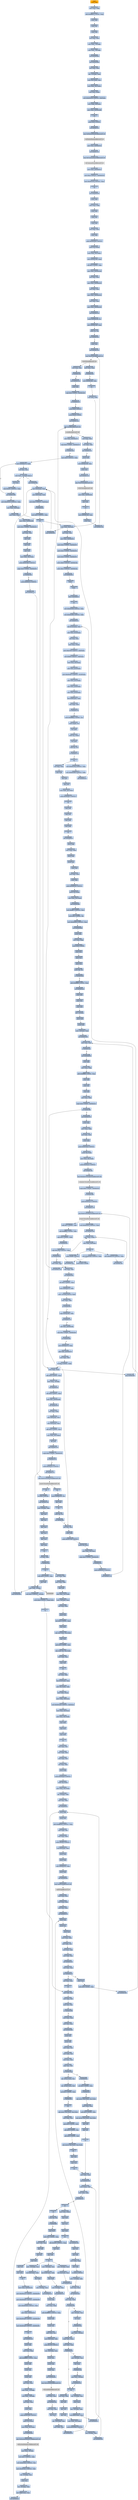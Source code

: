 digraph G {
node[shape=rectangle,style=filled,fillcolor=lightsteelblue,color=lightsteelblue]
bgcolor="transparent"
a0x00409a54pushl_ebp[label="start\npushl %ebp",color="lightgrey",fillcolor="orange"];
a0x00409a55movl_esp_ebp[label="0x00409a55\nmovl %esp, %ebp"];
a0x00409a57addl_0xffffffc4UINT8_esp[label="0x00409a57\naddl $0xffffffc4<UINT8>, %esp"];
a0x00409a5apushl_ebx[label="0x00409a5a\npushl %ebx"];
a0x00409a5bpushl_esi[label="0x00409a5b\npushl %esi"];
a0x00409a5cpushl_edi[label="0x00409a5c\npushl %edi"];
a0x00409a5dxorl_eax_eax[label="0x00409a5d\nxorl %eax, %eax"];
a0x00409a5fmovl_eax__16ebp_[label="0x00409a5f\nmovl %eax, -16(%ebp)"];
a0x00409a62movl_eax__36ebp_[label="0x00409a62\nmovl %eax, -36(%ebp)"];
a0x00409a65call_0x004030dc[label="0x00409a65\ncall 0x004030dc"];
a0x004030dccall_0x00403094[label="0x004030dc\ncall 0x00403094"];
a0x00403094xorl_edx_edx[label="0x00403094\nxorl %edx, %edx"];
a0x00403096leal__12ebp__eax[label="0x00403096\nleal -12(%ebp), %eax"];
a0x00403099movl_fs_edx__ecx[label="0x00403099\nmovl %fs:(%edx), %ecx"];
a0x0040309cmovl_eax_fs_edx_[label="0x0040309c\nmovl %eax, %fs:(%edx)"];
a0x0040309fmovl_ecx_eax_[label="0x0040309f\nmovl %ecx, (%eax)"];
a0x004030a1movl_0x403018UINT32_0x4eax_[label="0x004030a1\nmovl $0x403018<UINT32>, 0x4(%eax)"];
a0x004030a8movl_ebp_0x8eax_[label="0x004030a8\nmovl %ebp, 0x8(%eax)"];
a0x004030abmovl_eax_0x0040c488[label="0x004030ab\nmovl %eax, 0x0040c488"];
a0x004030b1ret[label="0x004030b1\nret"];
a0x004030e1pushl_0x0UINT8[label="0x004030e1\npushl $0x0<UINT8>"];
a0x004030e3call_0x004011fc[label="0x004030e3\ncall 0x004011fc"];
a0x004011fcjmp_GetModuleHandleA_kernel32_dll[label="0x004011fc\njmp GetModuleHandleA@kernel32.dll"];
GetModuleHandleA_kernel32_dll[label="GetModuleHandleA@kernel32.dll",color="lightgrey",fillcolor="lightgrey"];
a0x004030e8movl_eax_0x0040c014[label="0x004030e8\nmovl %eax, 0x0040c014"];
a0x004030eecall_0x004011ec[label="0x004030ee\ncall 0x004011ec"];
a0x004011ecjmp_GetCommandLineA_kernel32_dll[label="0x004011ec\njmp GetCommandLineA@kernel32.dll"];
GetCommandLineA_kernel32_dll[label="GetCommandLineA@kernel32.dll",color="lightgrey",fillcolor="lightgrey"];
a0x004030f3movl_eax_0x0040c01c[label="0x004030f3\nmovl %eax, 0x0040c01c"];
a0x004030f9movl_0xaUINT32_0x0040c018[label="0x004030f9\nmovl $0xa<UINT32>, 0x0040c018"];
a0x00403103movl_0x402e34UINT32_eax[label="0x00403103\nmovl $0x402e34<UINT32>, %eax"];
a0x00403108ret[label="0x00403108\nret"];
a0x00409a6acall_0x004042e8[label="0x00409a6a\ncall 0x004042e8"];
a0x004042e8pushl_ebp[label="0x004042e8\npushl %ebp"];
a0x004042e9movl_esp_ebp[label="0x004042e9\nmovl %esp, %ebp"];
a0x004042ebpushl_ebx[label="0x004042eb\npushl %ebx"];
a0x004042ecpushl_esi[label="0x004042ec\npushl %esi"];
a0x004042edpushl_edi[label="0x004042ed\npushl %edi"];
a0x004042eexorl_eax_eax[label="0x004042ee\nxorl %eax, %eax"];
a0x004042f0pushl_ebp[label="0x004042f0\npushl %ebp"];
a0x004042f1pushl_0x40438aUINT32[label="0x004042f1\npushl $0x40438a<UINT32>"];
a0x004042f6pushl_fs_eax_[label="0x004042f6\npushl %fs:(%eax)"];
a0x004042f9movl_esp_fs_eax_[label="0x004042f9\nmovl %esp, %fs:(%eax)"];
a0x004042fcmovl_0x0040c3d0_eax[label="0x004042fc\nmovl 0x0040c3d0, %eax"];
a0x00404301shll_0x2UINT8_eax[label="0x00404301\nshll $0x2<UINT8>, %eax"];
a0x00404304movl_eax_0x0040c3d4[label="0x00404304\nmovl %eax, 0x0040c3d4"];
a0x00404309xorl_eax_eax[label="0x00404309\nxorl %eax, %eax"];
a0x0040430bmovl_eax_0x0040c020[label="0x0040430b\nmovl %eax, 0x0040c020"];
a0x00404310xorl_eax_eax[label="0x00404310\nxorl %eax, %eax"];
a0x00404312movl_eax_0x0040c024[label="0x00404312\nmovl %eax, 0x0040c024"];
a0x00404317xorl_eax_eax[label="0x00404317\nxorl %eax, %eax"];
a0x00404319movl_eax_0x0040c028[label="0x00404319\nmovl %eax, 0x0040c028"];
a0x0040431ecall_0x00403154[label="0x0040431e\ncall 0x00403154"];
a0x00403154movb_0x0040c030_cl[label="0x00403154\nmovb 0x0040c030, %cl"];
a0x0040315amovl_0x0040c3d0_eax[label="0x0040315a\nmovl 0x0040c3d0, %eax"];
a0x00403160testb_cl_cl[label="0x00403160\ntestb %cl, %cl"];
a0x00403162jne_0x0040318c[label="0x00403162\njne 0x0040318c"];
a0x0040318cpushl_eax[label="0x0040318c\npushl %eax"];
a0x0040318dcall_0x0040120c[label="0x0040318d\ncall 0x0040120c"];
a0x0040120cjmp_TlsGetValue_kernel32_dll[label="0x0040120c\njmp TlsGetValue@kernel32.dll"];
TlsGetValue_kernel32_dll[label="TlsGetValue@kernel32.dll",color="lightgrey",fillcolor="lightgrey"];
a0x00403192testl_eax_eax[label="0x00403192\ntestl %eax, %eax"];
a0x00403194je_0x0040316f[label="0x00403194\nje 0x0040316f"];
a0x0040316fcall_0x0040310c[label="0x0040316f\ncall 0x0040310c"];
a0x0040310cpushl_ebx[label="0x0040310c\npushl %ebx"];
a0x0040310dcmpl_0x0UINT8_0x0040c3d0[label="0x0040310d\ncmpl $0x0<UINT8>, 0x0040c3d0"];
a0x00403114jnl_0x00403120[label="0x00403114\njnl 0x00403120"];
a0x00403120pushl_0x8UINT32[label="0x00403120\npushl $0x8<UINT32>"];
a0x00403125pushl_0x40UINT8[label="0x00403125\npushl $0x40<UINT8>"];
a0x00403127call_0x0040124c[label="0x00403127\ncall 0x0040124c"];
a0x0040124cjmp_LocalAlloc_kernel32_dll[label="0x0040124c\njmp LocalAlloc@kernel32.dll"];
LocalAlloc_kernel32_dll[label="LocalAlloc@kernel32.dll",color="lightgrey",fillcolor="lightgrey"];
a0x0040312cmovl_eax_ebx[label="0x0040312c\nmovl %eax, %ebx"];
a0x0040312etestl_ebx_ebx[label="0x0040312e\ntestl %ebx, %ebx"];
a0x00403130jne_0x0040313e[label="0x00403130\njne 0x0040313e"];
a0x0040313epushl_ebx[label="0x0040313e\npushl %ebx"];
a0x0040313fmovl_0x0040c3d0_eax[label="0x0040313f\nmovl 0x0040c3d0, %eax"];
a0x00403144pushl_eax[label="0x00403144\npushl %eax"];
a0x00403145call_0x00401214[label="0x00403145\ncall 0x00401214"];
a0x00401214jmp_TlsSetValue_kernel32_dll[label="0x00401214\njmp TlsSetValue@kernel32.dll"];
TlsSetValue_kernel32_dll[label="TlsSetValue@kernel32.dll",color="lightgrey",fillcolor="lightgrey"];
a0x0040314amovl_ebx_0x0040c48c[label="0x0040314a\nmovl %ebx, 0x0040c48c"];
a0x00403150popl_ebx[label="0x00403150\npopl %ebx"];
a0x00403151ret[label="0x00403151\nret"];
a0x00403174movl_0x0040c3d0_eax[label="0x00403174\nmovl 0x0040c3d0, %eax"];
a0x0040317apushl_eax[label="0x0040317a\npushl %eax"];
a0x0040317bcall_0x0040120c[label="0x0040317b\ncall 0x0040120c"];
a0x00403180testl_eax_eax[label="0x00403180\ntestl %eax, %eax"];
a0x00403182je_0x00403185[label="0x00403182\nje 0x00403185"];
a0x00403185movl_0x0040c48c_eax[label="0x00403185\nmovl 0x0040c48c, %eax"];
a0x0040318bret[label="0x0040318b\nret"];
a0x00404323xorl_edx_edx[label="0x00404323\nxorl %edx, %edx"];
a0x00404325movl_edx_0x4eax_[label="0x00404325\nmovl %edx, 0x4(%eax)"];
a0x0040438ajmp_0x00402dfc[label="0x0040438a\njmp 0x00402dfc"];
a0x00402dfcmovl_0x4esp__eax[label="0x00402dfc\nmovl 0x4(%esp), %eax"];
a0x00402e00movl_0x8esp__edx[label="0x00402e00\nmovl 0x8(%esp), %edx"];
a0x00402e04testl_0x6UINT32_0x4eax_[label="0x00402e04\ntestl $0x6<UINT32>, 0x4(%eax)"];
a0x00402e0bje_0x00402e2c[label="0x00402e0b\nje 0x00402e2c"];
a0x00402e2cmovl_0x1UINT32_eax[label="0x00402e2c\nmovl $0x1<UINT32>, %eax"];
a0x00402e31ret[label="0x00402e31\nret"];
a0x0040432bxorl_eax_eax[label="0x0040432b\nxorl %eax, %eax"];
a0x0040432dmovl_eax_0x0040c02c[label="0x0040432d\nmovl %eax, 0x0040c02c"];
a0x00404332movb_0x2UINT8_0x0040c033[label="0x00404332\nmovb $0x2<UINT8>, 0x0040c033"];
a0x00404339movb_0x2UINT8_0x0040c034[label="0x00404339\nmovb $0x2<UINT8>, 0x0040c034"];
a0x00404340movb_0x3UINT8_0x0040c035[label="0x00404340\nmovb $0x3<UINT8>, 0x0040c035"];
a0x00404347movw_0x0UINT16_0x0040c3dc[label="0x00404347\nmovw $0x0<UINT16>, 0x0040c3dc"];
a0x00404350movw_0x1UINT16_0x0040c3ec[label="0x00404350\nmovw $0x1<UINT16>, 0x0040c3ec"];
a0x00404359call_0x0040285c[label="0x00404359\ncall 0x0040285c"];
a0x0040285cfninit_[label="0x0040285c\nfninit "];
a0x0040285efwait_[label="0x0040285e\nfwait "];
a0x0040285ffldcw_0x0040b010[label="0x0040285f\nfldcw 0x0040b010"];
a0x00402865ret[label="0x00402865\nret"];
a0x0040435emovl_0x40c038UINT32_eax[label="0x0040435e\nmovl $0x40c038<UINT32>, %eax"];
a0x00404363movl_0x404398UINT32_edx[label="0x00404363\nmovl $0x404398<UINT32>, %edx"];
a0x00404368call_0x00403c25[label="0x00404368\ncall 0x00403c25"];
a0x00403c25leal_0x14ceax__ecx[label="0x00403c25\nleal 0x14c(%eax), %ecx"];
a0x00403c2bmovl_ecx_0x14eax_[label="0x00403c2b\nmovl %ecx, 0x14(%eax)"];
a0x00403c2exorl_ecx_ecx[label="0x00403c2e\nxorl %ecx, %ecx"];
a0x00403c30movl_ecx_eax_[label="0x00403c30\nmovl %ecx, (%eax)"];
a0x00403c32movl_0xd7b0UINT32_0x4eax_[label="0x00403c32\nmovl $0xd7b0<UINT32>, 0x4(%eax)"];
a0x00403c39movl_0x80UINT32_0x8eax_[label="0x00403c39\nmovl $0x80<UINT32>, 0x8(%eax)"];
a0x00403c40movl_ecx_0xceax_[label="0x00403c40\nmovl %ecx, 0xc(%eax)"];
a0x00403c43movl_ecx_0x10eax_[label="0x00403c43\nmovl %ecx, 0x10(%eax)"];
a0x00403c46movl_0x403a97UINT32_0x18eax_[label="0x00403c46\nmovl $0x403a97<UINT32>, 0x18(%eax)"];
a0x00403c4dmovl_ecx_0x1ceax_[label="0x00403c4d\nmovl %ecx, 0x1c(%eax)"];
a0x00403c50movl_ecx_0x20eax_[label="0x00403c50\nmovl %ecx, 0x20(%eax)"];
a0x00403c53movl_ecx_0x24eax_[label="0x00403c53\nmovl %ecx, 0x24(%eax)"];
a0x00403c56leal_0x48eax__eax[label="0x00403c56\nleal 0x48(%eax), %eax"];
a0x00403c59testl_edx_edx[label="0x00403c59\ntestl %edx, %edx"];
a0x00403c5bje_0x00403c78[label="0x00403c5b\nje 0x00403c78"];
a0x00403c5dmovb_0xffffff82UINT8_ch[label="0x00403c5d\nmovb $0xffffff82<UINT8>, %ch"];
a0x00403c5fmovb_edx__cl[label="0x00403c5f\nmovb (%edx), %cl"];
a0x00403c61incl_edx[label="0x00403c61\nincl %edx"];
a0x00403c62movb_cl_eax_[label="0x00403c62\nmovb %cl, (%eax)"];
a0x00403c64incl_eax[label="0x00403c64\nincl %eax"];
a0x00403c65testb_cl_cl[label="0x00403c65\ntestb %cl, %cl"];
a0x00403c67je_0x00403c7a[label="0x00403c67\nje 0x00403c7a"];
a0x00403c7aret[label="0x00403c7a\nret"];
a0x0040436dmovl_0x40c204UINT32_eax[label="0x0040436d\nmovl $0x40c204<UINT32>, %eax"];
a0x00404372movl_0x404398UINT32_edx[label="0x00404372\nmovl $0x404398<UINT32>, %edx"];
a0x00404377call_0x00403c25[label="0x00404377\ncall 0x00403c25"];
a0x0040437cxorl_eax_eax[label="0x0040437c\nxorl %eax, %eax"];
a0x0040437epopl_edx[label="0x0040437e\npopl %edx"];
a0x0040437fpopl_ecx[label="0x0040437f\npopl %ecx"];
a0x00404380popl_ecx[label="0x00404380\npopl %ecx"];
a0x00404381movl_edx_fs_eax_[label="0x00404381\nmovl %edx, %fs:(%eax)"];
a0x00404384pushl_0x404391UINT32[label="0x00404384\npushl $0x404391<UINT32>"];
a0x00404389ret[label="0x00404389\nret"];
a0x00404391popl_edi[label="0x00404391\npopl %edi"];
a0x00404392popl_esi[label="0x00404392\npopl %esi"];
a0x00404393popl_ebx[label="0x00404393\npopl %ebx"];
a0x00404394popl_ebp[label="0x00404394\npopl %ebp"];
a0x00404395ret[label="0x00404395\nret"];
a0x00409a6fcall_0x00406518[label="0x00409a6f\ncall 0x00406518"];
a0x00406518pushl_ebp[label="0x00406518\npushl %ebp"];
a0x00406519movl_esp_ebp[label="0x00406519\nmovl %esp, %ebp"];
a0x0040651bpushl_ebx[label="0x0040651b\npushl %ebx"];
a0x0040651cpushl_esi[label="0x0040651c\npushl %esi"];
a0x0040651dpushl_edi[label="0x0040651d\npushl %edi"];
a0x0040651exorl_eax_eax[label="0x0040651e\nxorl %eax, %eax"];
a0x00406520pushl_ebp[label="0x00406520\npushl %ebp"];
a0x00406521pushl_0x40654eUINT32[label="0x00406521\npushl $0x40654e<UINT32>"];
a0x00406526pushl_fs_eax_[label="0x00406526\npushl %fs:(%eax)"];
a0x00406529movl_esp_fs_eax_[label="0x00406529\nmovl %esp, %fs:(%eax)"];
a0x0040652ccall_0x00405bf8[label="0x0040652c\ncall 0x00405bf8"];
a0x00405bf8movl_0xff87UINT32_ecx[label="0x00405bf8\nmovl $0xff87<UINT32>, %ecx"];
a0x00405bfdmovb_0x1UINT8_dl[label="0x00405bfd\nmovb $0x1<UINT8>, %dl"];
a0x00405bffmovl_0x40463cUINT32_eax[label="0x00405bff\nmovl $0x40463c<UINT32>, %eax"];
a0x00405c04call_0x00405890[label="0x00405c04\ncall 0x00405890"];
a0x00405890pushl_ebp[label="0x00405890\npushl %ebp"];
a0x00405891movl_esp_ebp[label="0x00405891\nmovl %esp, %ebp"];
a0x00405893pushl_0x0UINT8[label="0x00405893\npushl $0x0<UINT8>"];
a0x00405895pushl_ebx[label="0x00405895\npushl %ebx"];
a0x00405896pushl_esi[label="0x00405896\npushl %esi"];
a0x00405897pushl_edi[label="0x00405897\npushl %edi"];
a0x00405898testb_dl_dl[label="0x00405898\ntestb %dl, %dl"];
a0x0040589aje_0x004058a4[label="0x0040589a\nje 0x004058a4"];
a0x0040589caddl_0xfffffff0UINT8_esp[label="0x0040589c\naddl $0xfffffff0<UINT8>, %esp"];
a0x0040589fcall_0x00402ac8[label="0x0040589f\ncall 0x00402ac8"];
a0x00402ac8pushl_edx[label="0x00402ac8\npushl %edx"];
a0x00402ac9pushl_ecx[label="0x00402ac9\npushl %ecx"];
a0x00402acapushl_ebx[label="0x00402aca\npushl %ebx"];
a0x00402acbcall__12eax_[label="0x00402acb\ncall -12(%eax)"];
a0x004028acpushl_edi[label="0x004028ac\npushl %edi"];
a0x004028adpushl_eax[label="0x004028ad\npushl %eax"];
a0x004028aemovl__24eax__eax[label="0x004028ae\nmovl -24(%eax), %eax"];
a0x004028b1call_0x00402594[label="0x004028b1\ncall 0x00402594"];
a0x00402594testl_eax_eax[label="0x00402594\ntestl %eax, %eax"];
a0x00402596je_0x004025a2[label="0x00402596\nje 0x004025a2"];
a0x00402598call_0x0040b004[label="0x00402598\ncall 0x0040b004"];
a0x00401fd4pushl_ebp[label="0x00401fd4\npushl %ebp"];
a0x00401fd5movl_esp_ebp[label="0x00401fd5\nmovl %esp, %ebp"];
a0x00401fd7addl_0xfffffff8UINT8_esp[label="0x00401fd7\naddl $0xfffffff8<UINT8>, %esp"];
a0x00401fdapushl_ebx[label="0x00401fda\npushl %ebx"];
a0x00401fdbpushl_esi[label="0x00401fdb\npushl %esi"];
a0x00401fdcpushl_edi[label="0x00401fdc\npushl %edi"];
a0x00401fddmovl_eax_ebx[label="0x00401fdd\nmovl %eax, %ebx"];
a0x00401fdfcmpb_0x0UINT8_0x0040c415[label="0x00401fdf\ncmpb $0x0<UINT8>, 0x0040c415"];
a0x00401fe6jne_0x00401ffb[label="0x00401fe6\njne 0x00401ffb"];
a0x00401fe8call_0x00401918[label="0x00401fe8\ncall 0x00401918"];
a0x00401918pushl_ebp[label="0x00401918\npushl %ebp"];
a0x00401919movl_esp_ebp[label="0x00401919\nmovl %esp, %ebp"];
a0x0040191bxorl_edx_edx[label="0x0040191b\nxorl %edx, %edx"];
a0x0040191dpushl_ebp[label="0x0040191d\npushl %ebp"];
a0x0040191epushl_0x4019ceUINT32[label="0x0040191e\npushl $0x4019ce<UINT32>"];
a0x00401923pushl_fs_edx_[label="0x00401923\npushl %fs:(%edx)"];
a0x00401926movl_esp_fs_edx_[label="0x00401926\nmovl %esp, %fs:(%edx)"];
a0x00401929pushl_0x40c41cUINT32[label="0x00401929\npushl $0x40c41c<UINT32>"];
a0x0040192ecall_0x0040126c[label="0x0040192e\ncall 0x0040126c"];
a0x0040126cjmp_InitializeCriticalSection_kernel32_dll[label="0x0040126c\njmp InitializeCriticalSection@kernel32.dll"];
InitializeCriticalSection_kernel32_dll[label="InitializeCriticalSection@kernel32.dll",color="lightgrey",fillcolor="lightgrey"];
a0x00401933cmpb_0x0UINT8_0x0040c032[label="0x00401933\ncmpb $0x0<UINT8>, 0x0040c032"];
a0x0040193aje_0x00401946[label="0x0040193a\nje 0x00401946"];
a0x0040193cpushl_0x40c41cUINT32[label="0x0040193c\npushl $0x40c41c<UINT32>"];
a0x00401941call_0x00401274[label="0x00401941\ncall 0x00401274"];
a0x00401274jmp_EnterCriticalSection_kernel32_dll[label="0x00401274\njmp EnterCriticalSection@kernel32.dll"];
EnterCriticalSection_kernel32_dll[label="EnterCriticalSection@kernel32.dll",color="lightgrey",fillcolor="lightgrey"];
a0x00401946movl_0x40c43cUINT32_eax[label="0x00401946\nmovl $0x40c43c<UINT32>, %eax"];
a0x0040194bcall_0x004012dc[label="0x0040194b\ncall 0x004012dc"];
a0x004012dcmovl_eax_eax_[label="0x004012dc\nmovl %eax, (%eax)"];
a0x004012demovl_eax_0x4eax_[label="0x004012de\nmovl %eax, 0x4(%eax)"];
a0x004012e1ret[label="0x004012e1\nret"];
a0x00401950movl_0x40c44cUINT32_eax[label="0x00401950\nmovl $0x40c44c<UINT32>, %eax"];
a0x00401955call_0x004012dc[label="0x00401955\ncall 0x004012dc"];
a0x0040195amovl_0x40c478UINT32_eax[label="0x0040195a\nmovl $0x40c478<UINT32>, %eax"];
a0x0040195fcall_0x004012dc[label="0x0040195f\ncall 0x004012dc"];
a0x00401964pushl_0xff8UINT32[label="0x00401964\npushl $0xff8<UINT32>"];
a0x00401969pushl_0x0UINT8[label="0x00401969\npushl $0x0<UINT8>"];
a0x0040196bcall_0x0040124c[label="0x0040196b\ncall 0x0040124c"];
a0x00401970movl_eax_0x0040c474[label="0x00401970\nmovl %eax, 0x0040c474"];
a0x00401975cmpl_0x0UINT8_0x0040c474[label="0x00401975\ncmpl $0x0<UINT8>, 0x0040c474"];
a0x0040197cje_0x004019ad[label="0x0040197c\nje 0x004019ad"];
a0x0040197emovl_0x3UINT32_eax[label="0x0040197e\nmovl $0x3<UINT32>, %eax"];
a0x00401983movl_0x0040c474_edx[label="0x00401983\nmovl 0x0040c474, %edx"];
a0x00401989xorl_ecx_ecx[label="0x00401989\nxorl %ecx, %ecx"];
a0x0040198bmovl_ecx__12edxeax4_[label="0x0040198b\nmovl %ecx, -12(%edx,%eax,4)"];
a0x004019cejmp_0x00402dfc[label="0x004019ce\njmp 0x00402dfc"];
a0x0040198fincl_eax[label="0x0040198f\nincl %eax"];
a0x00401990cmpl_0x401UINT32_eax[label="0x00401990\ncmpl $0x401<UINT32>, %eax"];
a0x00401995jne_0x00401983[label="0x00401995\njne 0x00401983"];
a0x00401997movl_0x40c45cUINT32_eax[label="0x00401997\nmovl $0x40c45c<UINT32>, %eax"];
a0x0040199cmovl_eax_0x4eax_[label="0x0040199c\nmovl %eax, 0x4(%eax)"];
a0x0040199fmovl_eax_eax_[label="0x0040199f\nmovl %eax, (%eax)"];
a0x004019a1movl_eax_0x0040c468[label="0x004019a1\nmovl %eax, 0x0040c468"];
a0x004019a6movb_0x1UINT8_0x0040c415[label="0x004019a6\nmovb $0x1<UINT8>, 0x0040c415"];
a0x004019adxorl_eax_eax[label="0x004019ad\nxorl %eax, %eax"];
a0x004019afpopl_edx[label="0x004019af\npopl %edx"];
a0x004019b0popl_ecx[label="0x004019b0\npopl %ecx"];
a0x004019b1popl_ecx[label="0x004019b1\npopl %ecx"];
a0x004019b2movl_edx_fs_eax_[label="0x004019b2\nmovl %edx, %fs:(%eax)"];
a0x004019b5pushl_0x4019d5UINT32[label="0x004019b5\npushl $0x4019d5<UINT32>"];
a0x004019bacmpb_0x0UINT8_0x0040c032[label="0x004019ba\ncmpb $0x0<UINT8>, 0x0040c032"];
a0x004019c1je_0x004019cd[label="0x004019c1\nje 0x004019cd"];
a0x004019c3pushl_0x40c41cUINT32[label="0x004019c3\npushl $0x40c41c<UINT32>"];
a0x004019c8call_0x0040127c[label="0x004019c8\ncall 0x0040127c"];
a0x0040127cjmp_LeaveCriticalSection_kernel32_dll[label="0x0040127c\njmp LeaveCriticalSection@kernel32.dll"];
LeaveCriticalSection_kernel32_dll[label="LeaveCriticalSection@kernel32.dll",color="lightgrey",fillcolor="lightgrey"];
a0x004019cdret[label="0x004019cd\nret"];
a0x004019d5movb_0x0040c415_al[label="0x004019d5\nmovb 0x0040c415, %al"];
a0x004019dapopl_ebp[label="0x004019da\npopl %ebp"];
a0x004019dbret[label="0x004019db\nret"];
a0x00401fedtestb_al_al[label="0x00401fed\ntestb %al, %al"];
a0x00401fefjne_0x00401ffb[label="0x00401fef\njne 0x00401ffb"];
a0x00401ffbxorl_esi_esi[label="0x00401ffb\nxorl %esi, %esi"];
a0x00401ffdpushl_ebp[label="0x00401ffd\npushl %ebp"];
a0x00401ffepushl_0x402148UINT32[label="0x00401ffe\npushl $0x402148<UINT32>"];
a0x00402003pushl_fs_esi_[label="0x00402003\npushl %fs:(%esi)"];
a0x00402006movl_esp_fs_esi_[label="0x00402006\nmovl %esp, %fs:(%esi)"];
a0x00402009cmpb_0x0UINT8_0x0040c032[label="0x00402009\ncmpb $0x0<UINT8>, 0x0040c032"];
a0x00402010je_0x0040201c[label="0x00402010\nje 0x0040201c"];
a0x00402012pushl_0x40c41cUINT32[label="0x00402012\npushl $0x40c41c<UINT32>"];
a0x00402017call_0x00401274[label="0x00402017\ncall 0x00401274"];
a0x0040201caddl_0x7UINT8_ebx[label="0x0040201c\naddl $0x7<UINT8>, %ebx"];
a0x0040201fandl_0xfffffffcUINT8_ebx[label="0x0040201f\nandl $0xfffffffc<UINT8>, %ebx"];
a0x00402022cmpl_0xcUINT8_ebx[label="0x00402022\ncmpl $0xc<UINT8>, %ebx"];
a0x00402025jnl_0x0040202c[label="0x00402025\njnl 0x0040202c"];
a0x0040202ccmpl_0x1000UINT32_ebx[label="0x0040202c\ncmpl $0x1000<UINT32>, %ebx"];
a0x00402032jg_0x004020cb[label="0x00402032\njg 0x004020cb"];
a0x00402038movl_ebx_eax[label="0x00402038\nmovl %ebx, %eax"];
a0x0040203atestl_eax_eax[label="0x0040203a\ntestl %eax, %eax"];
a0x0040203cjns_0x00402041[label="0x0040203c\njns 0x00402041"];
a0x00402041sarl_0x2UINT8_eax[label="0x00402041\nsarl $0x2<UINT8>, %eax"];
a0x00402044movl_0x0040c474_edx[label="0x00402044\nmovl 0x0040c474, %edx"];
a0x0040204amovl__12edxeax4__edx[label="0x0040204a\nmovl -12(%edx,%eax,4), %edx"];
a0x0040204etestl_edx_edx[label="0x0040204e\ntestl %edx, %edx"];
a0x00402050je_0x004020cb[label="0x00402050\nje 0x004020cb"];
a0x004020cbcmpl_0x0040c46c_ebx[label="0x004020cb\ncmpl 0x0040c46c, %ebx"];
a0x004020d1jg_0x0040211d[label="0x004020d1\njg 0x0040211d"];
a0x004020d3subl_ebx_0x0040c46c[label="0x004020d3\nsubl %ebx, 0x0040c46c"];
a0x004020d9cmpl_0xcUINT8_0x0040c46c[label="0x004020d9\ncmpl $0xc<UINT8>, 0x0040c46c"];
a0x004020e0jnl_0x004020ef[label="0x004020e0\njnl 0x004020ef"];
a0x004020efmovl_0x0040c470_eax[label="0x004020ef\nmovl 0x0040c470, %eax"];
a0x004020f4addl_ebx_0x0040c470[label="0x004020f4\naddl %ebx, 0x0040c470"];
a0x004020famovl_ebx_edx[label="0x004020fa\nmovl %ebx, %edx"];
a0x004020fcorl_0x2UINT8_edx[label="0x004020fc\norl $0x2<UINT8>, %edx"];
a0x004020ffmovl_edx_eax_[label="0x004020ff\nmovl %edx, (%eax)"];
a0x00402148jmp_0x00402dfc[label="0x00402148\njmp 0x00402dfc"];
a0x00402101addl_0x4UINT8_eax[label="0x00402101\naddl $0x4<UINT8>, %eax"];
a0x00402104movl_eax__4ebp_[label="0x00402104\nmovl %eax, -4(%ebp)"];
a0x00402107incl_0x0040c3fc[label="0x00402107\nincl 0x0040c3fc"];
a0x0040210dsubl_0x4UINT8_ebx[label="0x0040210d\nsubl $0x4<UINT8>, %ebx"];
a0x00402110addl_ebx_0x0040c400[label="0x00402110\naddl %ebx, 0x0040c400"];
a0x00402116call_0x00402f54[label="0x00402116\ncall 0x00402f54"];
a0x00402f54xorl_edx_edx[label="0x00402f54\nxorl %edx, %edx"];
a0x00402f56movl_0x8esp__ecx[label="0x00402f56\nmovl 0x8(%esp), %ecx"];
a0x00402f5amovl_0x4esp__eax[label="0x00402f5a\nmovl 0x4(%esp), %eax"];
a0x00402f5eaddl_0x5UINT8_ecx[label="0x00402f5e\naddl $0x5<UINT8>, %ecx"];
a0x00402f61movl_eax_fs_edx_[label="0x00402f61\nmovl %eax, %fs:(%edx)"];
a0x00402f64call_ecx[label="0x00402f64\ncall %ecx"];
a0x0040214djmp_0x00402134[label="0x0040214d\njmp 0x00402134"];
a0x00402134cmpb_0x0UINT8_0x0040c032[label="0x00402134\ncmpb $0x0<UINT8>, 0x0040c032"];
a0x0040213bje_0x00402147[label="0x0040213b\nje 0x00402147"];
a0x0040213dpushl_0x40c41cUINT32[label="0x0040213d\npushl $0x40c41c<UINT32>"];
a0x00402142call_0x0040127c[label="0x00402142\ncall 0x0040127c"];
a0x00402147ret[label="0x00402147\nret"];
a0x00402f66ret_0xcUINT16[label="0x00402f66\nret $0xc<UINT16>"];
a0x0040211bjmp_0x0040214f[label="0x0040211b\njmp 0x0040214f"];
a0x0040214fmovl__4ebp__eax[label="0x0040214f\nmovl -4(%ebp), %eax"];
a0x00402152popl_edi[label="0x00402152\npopl %edi"];
a0x00402153popl_esi[label="0x00402153\npopl %esi"];
a0x00402154popl_ebx[label="0x00402154\npopl %ebx"];
a0x00402155popl_ecx[label="0x00402155\npopl %ecx"];
a0x00402156popl_ecx[label="0x00402156\npopl %ecx"];
a0x00402157popl_ebp[label="0x00402157\npopl %ebp"];
a0x00402158ret[label="0x00402158\nret"];
a0x0040259eorl_eax_eax[label="0x0040259e\norl %eax, %eax"];
a0x004025a0je_0x004025a3[label="0x004025a0\nje 0x004025a3"];
a0x004025a2ret[label="0x004025a2\nret"];
a0x004028b6movl_eax_edi[label="0x004028b6\nmovl %eax, %edi"];
a0x004028b8movl_eax_edx[label="0x004028b8\nmovl %eax, %edx"];
a0x004028bapopl_eax[label="0x004028ba\npopl %eax"];
a0x004028bbstosl_eax_es_edi_[label="0x004028bb\nstosl %eax, %es:(%edi)"];
a0x004028bcmovl__24eax__ecx[label="0x004028bc\nmovl -24(%eax), %ecx"];
a0x004028bfxorl_eax_eax[label="0x004028bf\nxorl %eax, %eax"];
a0x004028c1pushl_ecx[label="0x004028c1\npushl %ecx"];
a0x004028c2shrl_0x2UINT8_ecx[label="0x004028c2\nshrl $0x2<UINT8>, %ecx"];
a0x004028c5decl_ecx[label="0x004028c5\ndecl %ecx"];
a0x004028c6repz_stosl_eax_es_edi_[label="0x004028c6\nrepz stosl %eax, %es:(%edi)"];
a0x004028c8popl_ecx[label="0x004028c8\npopl %ecx"];
a0x004028c9andl_0x3UINT8_ecx[label="0x004028c9\nandl $0x3<UINT8>, %ecx"];
a0x004028ccrepz_stosb_al_es_edi_[label="0x004028cc\nrepz stosb %al, %es:(%edi)"];
a0x004028cemovl_edx_eax[label="0x004028ce\nmovl %edx, %eax"];
a0x004028d0popl_edi[label="0x004028d0\npopl %edi"];
a0x004028d1ret[label="0x004028d1\nret"];
a0x00402acexorl_edx_edx[label="0x00402ace\nxorl %edx, %edx"];
a0x00402ad0leal_0x10esp__ecx[label="0x00402ad0\nleal 0x10(%esp), %ecx"];
a0x00402ad4movl_fs_edx__ebx[label="0x00402ad4\nmovl %fs:(%edx), %ebx"];
a0x00402ad7movl_ebx_ecx_[label="0x00402ad7\nmovl %ebx, (%ecx)"];
a0x00402ad9movl_ebp_0x8ecx_[label="0x00402ad9\nmovl %ebp, 0x8(%ecx)"];
a0x00402adcmovl_0x402aedUINT32_0x4ecx_[label="0x00402adc\nmovl $0x402aed<UINT32>, 0x4(%ecx)"];
a0x00402ae3movl_eax_0xcecx_[label="0x00402ae3\nmovl %eax, 0xc(%ecx)"];
a0x00402ae6movl_ecx_fs_edx_[label="0x00402ae6\nmovl %ecx, %fs:(%edx)"];
a0x00402ae9popl_ebx[label="0x00402ae9\npopl %ebx"];
a0x00402aeapopl_ecx[label="0x00402aea\npopl %ecx"];
a0x00402aebpopl_edx[label="0x00402aeb\npopl %edx"];
a0x00402aecret[label="0x00402aec\nret"];
a0x004058a4movl_ecx_esi[label="0x004058a4\nmovl %ecx, %esi"];
a0x004058a6movl_edx_ebx[label="0x004058a6\nmovl %edx, %ebx"];
a0x004058a8movl_eax_edi[label="0x004058a8\nmovl %eax, %edi"];
a0x004058aaxorl_eax_eax[label="0x004058aa\nxorl %eax, %eax"];
a0x004058acpushl_ebp[label="0x004058ac\npushl %ebp"];
a0x004058adpushl_0x4058e3UINT32[label="0x004058ad\npushl $0x4058e3<UINT32>"];
a0x004058b2pushl_fs_eax_[label="0x004058b2\npushl %fs:(%eax)"];
a0x004058b5movl_esp_fs_eax_[label="0x004058b5\nmovl %esp, %fs:(%eax)"];
a0x004058b8leal__4ebp__edx[label="0x004058b8\nleal -4(%ebp), %edx"];
a0x004058bbmovl_esi_eax[label="0x004058bb\nmovl %esi, %eax"];
a0x004058bdcall_0x00404c2c[label="0x004058bd\ncall 0x00404c2c"];
a0x00404c2cpushl_ebx[label="0x00404c2c\npushl %ebx"];
a0x00404c2dpushl_esi[label="0x00404c2d\npushl %esi"];
a0x00404c2eaddl_0xfffffc00UINT32_esp[label="0x00404c2e\naddl $0xfffffc00<UINT32>, %esp"];
a0x00404c34movl_edx_esi[label="0x00404c34\nmovl %edx, %esi"];
a0x00404c36movl_eax_ebx[label="0x00404c36\nmovl %eax, %ebx"];
a0x00404c38pushl_0x400UINT32[label="0x00404c38\npushl $0x400<UINT32>"];
a0x00404c3dleal_0x4esp__eax[label="0x00404c3d\nleal 0x4(%esp), %eax"];
a0x00404c41pushl_eax[label="0x00404c41\npushl %eax"];
a0x00404c42pushl_ebx[label="0x00404c42\npushl %ebx"];
a0x00404c43movl_0x0040c014_eax[label="0x00404c43\nmovl 0x0040c014, %eax"];
a0x00404c48pushl_eax[label="0x00404c48\npushl %eax"];
a0x00404c49call_0x0040454c[label="0x00404c49\ncall 0x0040454c"];
a0x0040454cjmp_LoadStringA_user32_dll[label="0x0040454c\njmp LoadStringA@user32.dll"];
LoadStringA_user32_dll[label="LoadStringA@user32.dll",color="lightgrey",fillcolor="lightgrey"];
a0x00404c4emovl_eax_ecx[label="0x00404c4e\nmovl %eax, %ecx"];
a0x00404c50movl_esp_edx[label="0x00404c50\nmovl %esp, %edx"];
a0x00404c52movl_esi_eax[label="0x00404c52\nmovl %esi, %eax"];
a0x00404c54call_0x00403278[label="0x00404c54\ncall 0x00403278"];
a0x00403278pushl_ebx[label="0x00403278\npushl %ebx"];
a0x00403279pushl_esi[label="0x00403279\npushl %esi"];
a0x0040327apushl_edi[label="0x0040327a\npushl %edi"];
a0x0040327bmovl_eax_ebx[label="0x0040327b\nmovl %eax, %ebx"];
a0x0040327dmovl_edx_esi[label="0x0040327d\nmovl %edx, %esi"];
a0x0040327fmovl_ecx_edi[label="0x0040327f\nmovl %ecx, %edi"];
a0x00403281movl_edi_eax[label="0x00403281\nmovl %edi, %eax"];
a0x00403283call_0x00403254[label="0x00403283\ncall 0x00403254"];
a0x00403254testl_eax_eax[label="0x00403254\ntestl %eax, %eax"];
a0x00403256jle_0x00403274[label="0x00403256\njle 0x00403274"];
a0x00403274xorl_eax_eax[label="0x00403274\nxorl %eax, %eax"];
a0x00403276ret[label="0x00403276\nret"];
a0x00403288movl_edi_ecx[label="0x00403288\nmovl %edi, %ecx"];
a0x0040328amovl_eax_edi[label="0x0040328a\nmovl %eax, %edi"];
a0x0040328ctestl_esi_esi[label="0x0040328c\ntestl %esi, %esi"];
a0x0040328eje_0x00403299[label="0x0040328e\nje 0x00403299"];
a0x00403290movl_eax_edx[label="0x00403290\nmovl %eax, %edx"];
a0x00403292movl_esi_eax[label="0x00403292\nmovl %esi, %eax"];
a0x00403294call_0x00402684[label="0x00403294\ncall 0x00402684"];
a0x00402684pushl_esi[label="0x00402684\npushl %esi"];
a0x00402685pushl_edi[label="0x00402685\npushl %edi"];
a0x00402686movl_eax_esi[label="0x00402686\nmovl %eax, %esi"];
a0x00402688movl_edx_edi[label="0x00402688\nmovl %edx, %edi"];
a0x0040268amovl_ecx_eax[label="0x0040268a\nmovl %ecx, %eax"];
a0x0040268ccmpl_esi_edi[label="0x0040268c\ncmpl %esi, %edi"];
a0x0040268ejg_0x004026a3[label="0x0040268e\njg 0x004026a3"];
a0x00402690je_0x004026c1[label="0x00402690\nje 0x004026c1"];
a0x00402692sarl_0x2UINT8_ecx[label="0x00402692\nsarl $0x2<UINT8>, %ecx"];
a0x00402695js_0x004026c1[label="0x00402695\njs 0x004026c1"];
a0x00402697repz_movsl_ds_esi__es_edi_[label="0x00402697\nrepz movsl %ds:(%esi), %es:(%edi)"];
a0x00402699movl_eax_ecx[label="0x00402699\nmovl %eax, %ecx"];
a0x0040269bandl_0x3UINT8_ecx[label="0x0040269b\nandl $0x3<UINT8>, %ecx"];
a0x0040269erepz_movsb_ds_esi__es_edi_[label="0x0040269e\nrepz movsb %ds:(%esi), %es:(%edi)"];
a0x004026a0popl_edi[label="0x004026a0\npopl %edi"];
a0x004026a1popl_esi[label="0x004026a1\npopl %esi"];
a0x004026a2ret[label="0x004026a2\nret"];
a0x00403299movl_ebx_eax[label="0x00403299\nmovl %ebx, %eax"];
a0x0040329bcall_0x00403198[label="0x0040329b\ncall 0x00403198"];
a0x00403198movl_eax__edx[label="0x00403198\nmovl (%eax), %edx"];
a0x0040319atestl_edx_edx[label="0x0040319a\ntestl %edx, %edx"];
a0x0040319cje_0x004031b7[label="0x0040319c\nje 0x004031b7"];
a0x004031b7ret[label="0x004031b7\nret"];
a0x004032a0movl_edi_ebx_[label="0x004032a0\nmovl %edi, (%ebx)"];
a0x004032a2popl_edi[label="0x004032a2\npopl %edi"];
a0x004032a3popl_esi[label="0x004032a3\npopl %esi"];
a0x004032a4popl_ebx[label="0x004032a4\npopl %ebx"];
a0x004032a5ret[label="0x004032a5\nret"];
a0x00404c59addl_0x400UINT32_esp[label="0x00404c59\naddl $0x400<UINT32>, %esp"];
a0x00404c5fpopl_esi[label="0x00404c5f\npopl %esi"];
a0x00404c60popl_ebx[label="0x00404c60\npopl %ebx"];
a0x00404c61ret[label="0x00404c61\nret"];
a0x004058c2movl__4ebp__edx[label="0x004058c2\nmovl -4(%ebp), %edx"];
a0x004058c5leal_0x4edi__eax[label="0x004058c5\nleal 0x4(%edi), %eax"];
a0x004058c8call_0x004031e8[label="0x004058c8\ncall 0x004031e8"];
a0x004031e8testl_edx_edx[label="0x004031e8\ntestl %edx, %edx"];
a0x004031eaje_0x0040320f[label="0x004031ea\nje 0x0040320f"];
a0x0040320fxchgl_edx_eax_[label="0x0040320f\nxchgl %edx, (%eax)"];
a0x00403211testl_edx_edx[label="0x00403211\ntestl %edx, %edx"];
a0x00403213je_0x00403228[label="0x00403213\nje 0x00403228"];
a0x00403228ret[label="0x00403228\nret"];
a0x004058cdxorl_eax_eax[label="0x004058cd\nxorl %eax, %eax"];
a0x004058cfpopl_edx[label="0x004058cf\npopl %edx"];
a0x004058d0popl_ecx[label="0x004058d0\npopl %ecx"];
a0x004058d1popl_ecx[label="0x004058d1\npopl %ecx"];
a0x004058d2movl_edx_fs_eax_[label="0x004058d2\nmovl %edx, %fs:(%eax)"];
a0x004058d5pushl_0x4058eaUINT32[label="0x004058d5\npushl $0x4058ea<UINT32>"];
a0x004058daleal__4ebp__eax[label="0x004058da\nleal -4(%ebp), %eax"];
a0x004058ddcall_0x00403198[label="0x004058dd\ncall 0x00403198"];
a0x004058e2ret[label="0x004058e2\nret"];
a0x004058eatestb_bl_bl[label="0x004058ea\ntestb %bl, %bl"];
a0x004058ecje_0x004058f8[label="0x004058ec\nje 0x004058f8"];
a0x004058eepopl_fs_0[label="0x004058ee\npopl %fs:0"];
a0x004058f5addl_0xcUINT8_esp[label="0x004058f5\naddl $0xc<UINT8>, %esp"];
a0x004058f8movl_edi_eax[label="0x004058f8\nmovl %edi, %eax"];
a0x004058fapopl_edi[label="0x004058fa\npopl %edi"];
a0x004058fbpopl_esi[label="0x004058fb\npopl %esi"];
a0x004058fcpopl_ebx[label="0x004058fc\npopl %ebx"];
a0x004058fdpopl_ecx[label="0x004058fd\npopl %ecx"];
a0x004058fepopl_ebp[label="0x004058fe\npopl %ebp"];
a0x004058ffret[label="0x004058ff\nret"];
a0x00405c09movl_eax_0x0040c554[label="0x00405c09\nmovl %eax, 0x0040c554"];
a0x00405c0emovl_0x405a24UINT32_0x0040c004[label="0x00405c0e\nmovl $0x405a24<UINT32>, 0x0040c004"];
a0x00405c18movl_0x405be8UINT32_0x0040c000[label="0x00405c18\nmovl $0x405be8<UINT32>, 0x0040c000"];
a0x00405c22movl_0x4045b0UINT32_eax[label="0x00405c22\nmovl $0x4045b0<UINT32>, %eax"];
a0x00405c27movl_eax_0x0040c010[label="0x00405c27\nmovl %eax, 0x0040c010"];
a0x00405c2cmovl_0x405ae0UINT32_0x0040c008[label="0x00405c2c\nmovl $0x405ae0<UINT32>, 0x0040c008"];
a0x00405c36movl_0x405af4UINT32_0x0040c00c[label="0x00405c36\nmovl $0x405af4<UINT32>, 0x0040c00c"];
a0x00405c40ret[label="0x00405c40\nret"];
a0x00406531call_0x004051d0[label="0x00406531\ncall 0x004051d0"];
a0x004051d0pushl_ebp[label="0x004051d0\npushl %ebp"];
a0x004051d1movl_esp_ebp[label="0x004051d1\nmovl %esp, %ebp"];
a0x004051d3addl_0xfffffff0UINT8_esp[label="0x004051d3\naddl $0xfffffff0<UINT8>, %esp"];
a0x004051d6pushl_ebx[label="0x004051d6\npushl %ebx"];
a0x004051d7pushl_esi[label="0x004051d7\npushl %esi"];
a0x004051d8pushl_edi[label="0x004051d8\npushl %edi"];
a0x004051d9xorl_eax_eax[label="0x004051d9\nxorl %eax, %eax"];
a0x004051dbmovl_eax__12ebp_[label="0x004051db\nmovl %eax, -12(%ebp)"];
a0x004051demovl_eax__16ebp_[label="0x004051de\nmovl %eax, -16(%ebp)"];
a0x004051e1xorl_eax_eax[label="0x004051e1\nxorl %eax, %eax"];
a0x004051e3pushl_ebp[label="0x004051e3\npushl %ebp"];
a0x004051e4pushl_0x405306UINT32[label="0x004051e4\npushl $0x405306<UINT32>"];
a0x004051e9pushl_fs_eax_[label="0x004051e9\npushl %fs:(%eax)"];
a0x004051ecmovl_esp_fs_eax_[label="0x004051ec\nmovl %esp, %fs:(%eax)"];
a0x004051efcall_0x0040446c[label="0x004051ef\ncall 0x0040446c"];
a0x0040446cjmp_GetSystemDefaultLCID_kernel32_dll[label="0x0040446c\njmp GetSystemDefaultLCID@kernel32.dll"];
GetSystemDefaultLCID_kernel32_dll[label="GetSystemDefaultLCID@kernel32.dll",color="lightgrey",fillcolor="lightgrey"];
a0x004051f4movl_eax__8ebp_[label="0x004051f4\nmovl %eax, -8(%ebp)"];
a0x004051f7movl_0x1UINT32_ebx[label="0x004051f7\nmovl $0x1<UINT32>, %ebx"];
a0x004051fcmovl_0x40c4bcUINT32_esi[label="0x004051fc\nmovl $0x40c4bc<UINT32>, %esi"];
a0x00405201movl_0x40c4ecUINT32_edi[label="0x00405201\nmovl $0x40c4ec<UINT32>, %edi"];
a0x00405206leal__12ebp__eax[label="0x00405206\nleal -12(%ebp), %eax"];
a0x00405209pushl_eax[label="0x00405209\npushl %eax"];
a0x0040520aleal__16ebp__edx[label="0x0040520a\nleal -16(%ebp), %edx"];
a0x0040520dleal_0xffbfebx__eax[label="0x0040520d\nleal 0xffbf(%ebx), %eax"];
a0x00405213call_0x00404c2c[label="0x00405213\ncall 0x00404c2c"];
a0x00405218movl__16ebp__ecx[label="0x00405218\nmovl -16(%ebp), %ecx"];
a0x0040521bleal_0x44ebx__edx[label="0x0040521b\nleal 0x44(%ebx), %edx"];
a0x0040521edecl_edx[label="0x0040521e\ndecl %edx"];
a0x0040521fmovl__8ebp__eax[label="0x0040521f\nmovl -8(%ebp), %eax"];
a0x00405222call_0x0040515c[label="0x00405222\ncall 0x0040515c"];
a0x0040515cpushl_ebp[label="0x0040515c\npushl %ebp"];
a0x0040515dmovl_esp_ebp[label="0x0040515d\nmovl %esp, %ebp"];
a0x0040515faddl_0xffffff00UINT32_esp[label="0x0040515f\naddl $0xffffff00<UINT32>, %esp"];
a0x00405165pushl_ebx[label="0x00405165\npushl %ebx"];
a0x00405166pushl_esi[label="0x00405166\npushl %esi"];
a0x00405167movl_ecx_esi[label="0x00405167\nmovl %ecx, %esi"];
a0x00405169movl_0x8ebp__ebx[label="0x00405169\nmovl 0x8(%ebp), %ebx"];
a0x0040516cpushl_0x100UINT32[label="0x0040516c\npushl $0x100<UINT32>"];
a0x00405171leal__256ebp__ecx[label="0x00405171\nleal -256(%ebp), %ecx"];
a0x00405177pushl_ecx[label="0x00405177\npushl %ecx"];
a0x00405178pushl_edx[label="0x00405178\npushl %edx"];
a0x00405179pushl_eax[label="0x00405179\npushl %eax"];
a0x0040517acall_0x0040444c[label="0x0040517a\ncall 0x0040444c"];
a0x0040444cjmp_GetLocaleInfoA_kernel32_dll[label="0x0040444c\njmp GetLocaleInfoA@kernel32.dll"];
GetLocaleInfoA_kernel32_dll[label="GetLocaleInfoA@kernel32.dll",color="lightgrey",fillcolor="lightgrey"];
a0x0040517ftestl_eax_eax[label="0x0040517f\ntestl %eax, %eax"];
a0x00405181jle_0x00405195[label="0x00405181\njle 0x00405195"];
a0x00405183movl_eax_ecx[label="0x00405183\nmovl %eax, %ecx"];
a0x00405185decl_ecx[label="0x00405185\ndecl %ecx"];
a0x00405186leal__256ebp__edx[label="0x00405186\nleal -256(%ebp), %edx"];
a0x0040518cmovl_ebx_eax[label="0x0040518c\nmovl %ebx, %eax"];
a0x0040518ecall_0x00403278[label="0x0040518e\ncall 0x00403278"];
a0x00403258pushl_eax[label="0x00403258\npushl %eax"];
a0x00403259addl_0x9UINT8_eax[label="0x00403259\naddl $0x9<UINT8>, %eax"];
a0x0040325ccall_0x00402594[label="0x0040325c\ncall 0x00402594"];
a0x00403261addl_0x8UINT8_eax[label="0x00403261\naddl $0x8<UINT8>, %eax"];
a0x00403264popl_edx[label="0x00403264\npopl %edx"];
a0x00403265movl_edx__4eax_[label="0x00403265\nmovl %edx, -4(%eax)"];
a0x00405306jmp_0x00402dfc[label="0x00405306\njmp 0x00402dfc"];
a0x00403268movl_0x1UINT32__8eax_[label="0x00403268\nmovl $0x1<UINT32>, -8(%eax)"];
a0x0040326fmovb_0x0UINT8_eaxedx_[label="0x0040326f\nmovb $0x0<UINT8>, (%eax,%edx)"];
a0x00403273ret[label="0x00403273\nret"];
a0x004026a3leal__4esiecx__esi[label="0x004026a3\nleal -4(%esi,%ecx), %esi"];
a0x004026a7leal__4ediecx__edi[label="0x004026a7\nleal -4(%edi,%ecx), %edi"];
a0x004026absarl_0x2UINT8_ecx[label="0x004026ab\nsarl $0x2<UINT8>, %ecx"];
a0x004026aejs_0x004026c1[label="0x004026ae\njs 0x004026c1"];
a0x004026b0std_[label="0x004026b0\nstd "];
a0x004026b1repz_movsl_ds_esi__es_edi_[label="0x004026b1\nrepz movsl %ds:(%esi), %es:(%edi)"];
a0x004026b3movl_eax_ecx[label="0x004026b3\nmovl %eax, %ecx"];
a0x004026b5andl_0x3UINT8_ecx[label="0x004026b5\nandl $0x3<UINT8>, %ecx"];
a0x004026b8addl_0x3UINT8_esi[label="0x004026b8\naddl $0x3<UINT8>, %esi"];
a0x004026bbaddl_0x3UINT8_edi[label="0x004026bb\naddl $0x3<UINT8>, %edi"];
a0x004026berepz_movsb_ds_esi__es_edi_[label="0x004026be\nrepz movsb %ds:(%esi), %es:(%edi)"];
a0x004026c0cld_[label="0x004026c0\ncld "];
a0x004026c1popl_edi[label="0x004026c1\npopl %edi"];
a0x004026c2popl_esi[label="0x004026c2\npopl %esi"];
a0x004026c3ret[label="0x004026c3\nret"];
a0x00405193jmp_0x0040519e[label="0x00405193\njmp 0x0040519e"];
a0x0040519epopl_esi[label="0x0040519e\npopl %esi"];
a0x0040519fpopl_ebx[label="0x0040519f\npopl %ebx"];
a0x004051a0movl_ebp_esp[label="0x004051a0\nmovl %ebp, %esp"];
a0x004051a2popl_ebp[label="0x004051a2\npopl %ebp"];
a0x004051a3ret_0x4UINT16[label="0x004051a3\nret $0x4<UINT16>"];
a0x00405227movl__12ebp__edx[label="0x00405227\nmovl -12(%ebp), %edx"];
a0x0040522amovl_esi_eax[label="0x0040522a\nmovl %esi, %eax"];
a0x0040522ccall_0x004031e8[label="0x0040522c\ncall 0x004031e8"];
a0x004031ecmovl__8edx__ecx[label="0x004031ec\nmovl -8(%edx), %ecx"];
a0x004031efincl_ecx[label="0x004031ef\nincl %ecx"];
a0x004031f0jg_0x0040320c[label="0x004031f0\njg 0x0040320c"];
a0x0040320cmovl_ecx__8edx_[label="0x0040320c\nmovl %ecx, -8(%edx)"];
a0x00403215movl__8edx__ecx[label="0x00403215\nmovl -8(%edx), %ecx"];
a0x00403218decl_ecx[label="0x00403218\ndecl %ecx"];
a0x00403219jl_0x00403228[label="0x00403219\njl 0x00403228"];
a0x0040321bmovl_ecx__8edx_[label="0x0040321b\nmovl %ecx, -8(%edx)"];
a0x0040321ejne_0x00403228[label="0x0040321e\njne 0x00403228"];
a0x00405231leal__12ebp__eax[label="0x00405231\nleal -12(%ebp), %eax"];
a0x00405234pushl_eax[label="0x00405234\npushl %eax"];
a0x00405235leal__16ebp__edx[label="0x00405235\nleal -16(%ebp), %edx"];
a0x00405238leal_0xffcfebx__eax[label="0x00405238\nleal 0xffcf(%ebx), %eax"];
a0x0040523ecall_0x00404c2c[label="0x0040523e\ncall 0x00404c2c"];
a0x00405243movl__16ebp__ecx[label="0x00405243\nmovl -16(%ebp), %ecx"];
a0x00405246leal_0x38ebx__edx[label="0x00405246\nleal 0x38(%ebx), %edx"];
a0x00405249decl_edx[label="0x00405249\ndecl %edx"];
a0x0040524amovl__8ebp__eax[label="0x0040524a\nmovl -8(%ebp), %eax"];
a0x0040524dcall_0x0040515c[label="0x0040524d\ncall 0x0040515c"];
a0x00000000[label="0x00000000",color="lightgrey",fillcolor="lightgrey"];
a0x00409a54pushl_ebp -> a0x00409a55movl_esp_ebp [color="#000000"];
a0x00409a55movl_esp_ebp -> a0x00409a57addl_0xffffffc4UINT8_esp [color="#000000"];
a0x00409a57addl_0xffffffc4UINT8_esp -> a0x00409a5apushl_ebx [color="#000000"];
a0x00409a5apushl_ebx -> a0x00409a5bpushl_esi [color="#000000"];
a0x00409a5bpushl_esi -> a0x00409a5cpushl_edi [color="#000000"];
a0x00409a5cpushl_edi -> a0x00409a5dxorl_eax_eax [color="#000000"];
a0x00409a5dxorl_eax_eax -> a0x00409a5fmovl_eax__16ebp_ [color="#000000"];
a0x00409a5fmovl_eax__16ebp_ -> a0x00409a62movl_eax__36ebp_ [color="#000000"];
a0x00409a62movl_eax__36ebp_ -> a0x00409a65call_0x004030dc [color="#000000"];
a0x00409a65call_0x004030dc -> a0x004030dccall_0x00403094 [color="#000000"];
a0x004030dccall_0x00403094 -> a0x00403094xorl_edx_edx [color="#000000"];
a0x00403094xorl_edx_edx -> a0x00403096leal__12ebp__eax [color="#000000"];
a0x00403096leal__12ebp__eax -> a0x00403099movl_fs_edx__ecx [color="#000000"];
a0x00403099movl_fs_edx__ecx -> a0x0040309cmovl_eax_fs_edx_ [color="#000000"];
a0x0040309cmovl_eax_fs_edx_ -> a0x0040309fmovl_ecx_eax_ [color="#000000"];
a0x0040309fmovl_ecx_eax_ -> a0x004030a1movl_0x403018UINT32_0x4eax_ [color="#000000"];
a0x004030a1movl_0x403018UINT32_0x4eax_ -> a0x004030a8movl_ebp_0x8eax_ [color="#000000"];
a0x004030a8movl_ebp_0x8eax_ -> a0x004030abmovl_eax_0x0040c488 [color="#000000"];
a0x004030abmovl_eax_0x0040c488 -> a0x004030b1ret [color="#000000"];
a0x004030b1ret -> a0x004030e1pushl_0x0UINT8 [color="#000000"];
a0x004030e1pushl_0x0UINT8 -> a0x004030e3call_0x004011fc [color="#000000"];
a0x004030e3call_0x004011fc -> a0x004011fcjmp_GetModuleHandleA_kernel32_dll [color="#000000"];
a0x004011fcjmp_GetModuleHandleA_kernel32_dll -> GetModuleHandleA_kernel32_dll [color="#000000"];
GetModuleHandleA_kernel32_dll -> a0x004030e8movl_eax_0x0040c014 [color="#000000"];
a0x004030e8movl_eax_0x0040c014 -> a0x004030eecall_0x004011ec [color="#000000"];
a0x004030eecall_0x004011ec -> a0x004011ecjmp_GetCommandLineA_kernel32_dll [color="#000000"];
a0x004011ecjmp_GetCommandLineA_kernel32_dll -> GetCommandLineA_kernel32_dll [color="#000000"];
GetCommandLineA_kernel32_dll -> a0x004030f3movl_eax_0x0040c01c [color="#000000"];
a0x004030f3movl_eax_0x0040c01c -> a0x004030f9movl_0xaUINT32_0x0040c018 [color="#000000"];
a0x004030f9movl_0xaUINT32_0x0040c018 -> a0x00403103movl_0x402e34UINT32_eax [color="#000000"];
a0x00403103movl_0x402e34UINT32_eax -> a0x00403108ret [color="#000000"];
a0x00403108ret -> a0x00409a6acall_0x004042e8 [color="#000000"];
a0x00409a6acall_0x004042e8 -> a0x004042e8pushl_ebp [color="#000000"];
a0x004042e8pushl_ebp -> a0x004042e9movl_esp_ebp [color="#000000"];
a0x004042e9movl_esp_ebp -> a0x004042ebpushl_ebx [color="#000000"];
a0x004042ebpushl_ebx -> a0x004042ecpushl_esi [color="#000000"];
a0x004042ecpushl_esi -> a0x004042edpushl_edi [color="#000000"];
a0x004042edpushl_edi -> a0x004042eexorl_eax_eax [color="#000000"];
a0x004042eexorl_eax_eax -> a0x004042f0pushl_ebp [color="#000000"];
a0x004042f0pushl_ebp -> a0x004042f1pushl_0x40438aUINT32 [color="#000000"];
a0x004042f1pushl_0x40438aUINT32 -> a0x004042f6pushl_fs_eax_ [color="#000000"];
a0x004042f6pushl_fs_eax_ -> a0x004042f9movl_esp_fs_eax_ [color="#000000"];
a0x004042f9movl_esp_fs_eax_ -> a0x004042fcmovl_0x0040c3d0_eax [color="#000000"];
a0x004042fcmovl_0x0040c3d0_eax -> a0x00404301shll_0x2UINT8_eax [color="#000000"];
a0x00404301shll_0x2UINT8_eax -> a0x00404304movl_eax_0x0040c3d4 [color="#000000"];
a0x00404304movl_eax_0x0040c3d4 -> a0x00404309xorl_eax_eax [color="#000000"];
a0x00404309xorl_eax_eax -> a0x0040430bmovl_eax_0x0040c020 [color="#000000"];
a0x0040430bmovl_eax_0x0040c020 -> a0x00404310xorl_eax_eax [color="#000000"];
a0x00404310xorl_eax_eax -> a0x00404312movl_eax_0x0040c024 [color="#000000"];
a0x00404312movl_eax_0x0040c024 -> a0x00404317xorl_eax_eax [color="#000000"];
a0x00404317xorl_eax_eax -> a0x00404319movl_eax_0x0040c028 [color="#000000"];
a0x00404319movl_eax_0x0040c028 -> a0x0040431ecall_0x00403154 [color="#000000"];
a0x0040431ecall_0x00403154 -> a0x00403154movb_0x0040c030_cl [color="#000000"];
a0x00403154movb_0x0040c030_cl -> a0x0040315amovl_0x0040c3d0_eax [color="#000000"];
a0x0040315amovl_0x0040c3d0_eax -> a0x00403160testb_cl_cl [color="#000000"];
a0x00403160testb_cl_cl -> a0x00403162jne_0x0040318c [color="#000000"];
a0x00403162jne_0x0040318c -> a0x0040318cpushl_eax [color="#000000",label="T"];
a0x0040318cpushl_eax -> a0x0040318dcall_0x0040120c [color="#000000"];
a0x0040318dcall_0x0040120c -> a0x0040120cjmp_TlsGetValue_kernel32_dll [color="#000000"];
a0x0040120cjmp_TlsGetValue_kernel32_dll -> TlsGetValue_kernel32_dll [color="#000000"];
TlsGetValue_kernel32_dll -> a0x00403192testl_eax_eax [color="#000000"];
a0x00403192testl_eax_eax -> a0x00403194je_0x0040316f [color="#000000"];
a0x00403194je_0x0040316f -> a0x0040316fcall_0x0040310c [color="#000000",label="T"];
a0x0040316fcall_0x0040310c -> a0x0040310cpushl_ebx [color="#000000"];
a0x0040310cpushl_ebx -> a0x0040310dcmpl_0x0UINT8_0x0040c3d0 [color="#000000"];
a0x0040310dcmpl_0x0UINT8_0x0040c3d0 -> a0x00403114jnl_0x00403120 [color="#000000"];
a0x00403114jnl_0x00403120 -> a0x00403120pushl_0x8UINT32 [color="#000000",label="T"];
a0x00403120pushl_0x8UINT32 -> a0x00403125pushl_0x40UINT8 [color="#000000"];
a0x00403125pushl_0x40UINT8 -> a0x00403127call_0x0040124c [color="#000000"];
a0x00403127call_0x0040124c -> a0x0040124cjmp_LocalAlloc_kernel32_dll [color="#000000"];
a0x0040124cjmp_LocalAlloc_kernel32_dll -> LocalAlloc_kernel32_dll [color="#000000"];
LocalAlloc_kernel32_dll -> a0x0040312cmovl_eax_ebx [color="#000000"];
a0x0040312cmovl_eax_ebx -> a0x0040312etestl_ebx_ebx [color="#000000"];
a0x0040312etestl_ebx_ebx -> a0x00403130jne_0x0040313e [color="#000000"];
a0x00403130jne_0x0040313e -> a0x0040313epushl_ebx [color="#000000",label="T"];
a0x0040313epushl_ebx -> a0x0040313fmovl_0x0040c3d0_eax [color="#000000"];
a0x0040313fmovl_0x0040c3d0_eax -> a0x00403144pushl_eax [color="#000000"];
a0x00403144pushl_eax -> a0x00403145call_0x00401214 [color="#000000"];
a0x00403145call_0x00401214 -> a0x00401214jmp_TlsSetValue_kernel32_dll [color="#000000"];
a0x00401214jmp_TlsSetValue_kernel32_dll -> TlsSetValue_kernel32_dll [color="#000000"];
TlsSetValue_kernel32_dll -> a0x0040314amovl_ebx_0x0040c48c [color="#000000"];
a0x0040314amovl_ebx_0x0040c48c -> a0x00403150popl_ebx [color="#000000"];
a0x00403150popl_ebx -> a0x00403151ret [color="#000000"];
a0x00403151ret -> a0x00403174movl_0x0040c3d0_eax [color="#000000"];
a0x00403174movl_0x0040c3d0_eax -> a0x0040317apushl_eax [color="#000000"];
a0x0040317apushl_eax -> a0x0040317bcall_0x0040120c [color="#000000"];
a0x0040317bcall_0x0040120c -> a0x0040120cjmp_TlsGetValue_kernel32_dll [color="#000000"];
TlsGetValue_kernel32_dll -> a0x00403180testl_eax_eax [color="#000000"];
a0x00403180testl_eax_eax -> a0x00403182je_0x00403185 [color="#000000"];
a0x00403182je_0x00403185 -> a0x00403185movl_0x0040c48c_eax [color="#000000",label="T"];
a0x00403185movl_0x0040c48c_eax -> a0x0040318bret [color="#000000"];
a0x0040318bret -> a0x00404323xorl_edx_edx [color="#000000"];
a0x00404323xorl_edx_edx -> a0x00404325movl_edx_0x4eax_ [color="#000000"];
a0x00404325movl_edx_0x4eax_ -> a0x0040438ajmp_0x00402dfc [color="#000000"];
a0x0040438ajmp_0x00402dfc -> a0x00402dfcmovl_0x4esp__eax [color="#000000"];
a0x00402dfcmovl_0x4esp__eax -> a0x00402e00movl_0x8esp__edx [color="#000000"];
a0x00402e00movl_0x8esp__edx -> a0x00402e04testl_0x6UINT32_0x4eax_ [color="#000000"];
a0x00402e04testl_0x6UINT32_0x4eax_ -> a0x00402e0bje_0x00402e2c [color="#000000"];
a0x00402e0bje_0x00402e2c -> a0x00402e2cmovl_0x1UINT32_eax [color="#000000",label="T"];
a0x00402e2cmovl_0x1UINT32_eax -> a0x00402e31ret [color="#000000"];
a0x00402e31ret -> a0x00404325movl_edx_0x4eax_ [color="#000000"];
a0x00404325movl_edx_0x4eax_ -> a0x0040432bxorl_eax_eax [color="#000000"];
a0x0040432bxorl_eax_eax -> a0x0040432dmovl_eax_0x0040c02c [color="#000000"];
a0x0040432dmovl_eax_0x0040c02c -> a0x00404332movb_0x2UINT8_0x0040c033 [color="#000000"];
a0x00404332movb_0x2UINT8_0x0040c033 -> a0x00404339movb_0x2UINT8_0x0040c034 [color="#000000"];
a0x00404339movb_0x2UINT8_0x0040c034 -> a0x00404340movb_0x3UINT8_0x0040c035 [color="#000000"];
a0x00404340movb_0x3UINT8_0x0040c035 -> a0x00404347movw_0x0UINT16_0x0040c3dc [color="#000000"];
a0x00404347movw_0x0UINT16_0x0040c3dc -> a0x00404350movw_0x1UINT16_0x0040c3ec [color="#000000"];
a0x00404350movw_0x1UINT16_0x0040c3ec -> a0x00404359call_0x0040285c [color="#000000"];
a0x00404359call_0x0040285c -> a0x0040285cfninit_ [color="#000000"];
a0x0040285cfninit_ -> a0x0040285efwait_ [color="#000000"];
a0x0040285efwait_ -> a0x0040285ffldcw_0x0040b010 [color="#000000"];
a0x0040285ffldcw_0x0040b010 -> a0x00402865ret [color="#000000"];
a0x00402865ret -> a0x0040435emovl_0x40c038UINT32_eax [color="#000000"];
a0x0040435emovl_0x40c038UINT32_eax -> a0x00404363movl_0x404398UINT32_edx [color="#000000"];
a0x00404363movl_0x404398UINT32_edx -> a0x00404368call_0x00403c25 [color="#000000"];
a0x00404368call_0x00403c25 -> a0x00403c25leal_0x14ceax__ecx [color="#000000"];
a0x00403c25leal_0x14ceax__ecx -> a0x00403c2bmovl_ecx_0x14eax_ [color="#000000"];
a0x00403c2bmovl_ecx_0x14eax_ -> a0x00403c2exorl_ecx_ecx [color="#000000"];
a0x00403c2exorl_ecx_ecx -> a0x00403c30movl_ecx_eax_ [color="#000000"];
a0x00403c30movl_ecx_eax_ -> a0x00403c32movl_0xd7b0UINT32_0x4eax_ [color="#000000"];
a0x00403c32movl_0xd7b0UINT32_0x4eax_ -> a0x00403c39movl_0x80UINT32_0x8eax_ [color="#000000"];
a0x00403c39movl_0x80UINT32_0x8eax_ -> a0x00403c40movl_ecx_0xceax_ [color="#000000"];
a0x00403c40movl_ecx_0xceax_ -> a0x00403c43movl_ecx_0x10eax_ [color="#000000"];
a0x00403c43movl_ecx_0x10eax_ -> a0x00403c46movl_0x403a97UINT32_0x18eax_ [color="#000000"];
a0x00403c46movl_0x403a97UINT32_0x18eax_ -> a0x00403c4dmovl_ecx_0x1ceax_ [color="#000000"];
a0x00403c4dmovl_ecx_0x1ceax_ -> a0x00403c50movl_ecx_0x20eax_ [color="#000000"];
a0x00403c50movl_ecx_0x20eax_ -> a0x00403c53movl_ecx_0x24eax_ [color="#000000"];
a0x00403c53movl_ecx_0x24eax_ -> a0x00403c56leal_0x48eax__eax [color="#000000"];
a0x00403c56leal_0x48eax__eax -> a0x00403c59testl_edx_edx [color="#000000"];
a0x00403c59testl_edx_edx -> a0x00403c5bje_0x00403c78 [color="#000000"];
a0x00403c5bje_0x00403c78 -> a0x00403c5dmovb_0xffffff82UINT8_ch [color="#000000",label="F"];
a0x00403c5dmovb_0xffffff82UINT8_ch -> a0x00403c5fmovb_edx__cl [color="#000000"];
a0x00403c5fmovb_edx__cl -> a0x00403c61incl_edx [color="#000000"];
a0x00403c61incl_edx -> a0x00403c62movb_cl_eax_ [color="#000000"];
a0x00403c62movb_cl_eax_ -> a0x00403c64incl_eax [color="#000000"];
a0x00403c64incl_eax -> a0x00403c65testb_cl_cl [color="#000000"];
a0x00403c65testb_cl_cl -> a0x00403c67je_0x00403c7a [color="#000000"];
a0x00403c67je_0x00403c7a -> a0x00403c7aret [color="#000000",label="T"];
a0x00403c7aret -> a0x0040436dmovl_0x40c204UINT32_eax [color="#000000"];
a0x0040436dmovl_0x40c204UINT32_eax -> a0x00404372movl_0x404398UINT32_edx [color="#000000"];
a0x00404372movl_0x404398UINT32_edx -> a0x00404377call_0x00403c25 [color="#000000"];
a0x00404377call_0x00403c25 -> a0x00403c25leal_0x14ceax__ecx [color="#000000"];
a0x00403c7aret -> a0x0040437cxorl_eax_eax [color="#000000"];
a0x0040437cxorl_eax_eax -> a0x0040437epopl_edx [color="#000000"];
a0x0040437epopl_edx -> a0x0040437fpopl_ecx [color="#000000"];
a0x0040437fpopl_ecx -> a0x00404380popl_ecx [color="#000000"];
a0x00404380popl_ecx -> a0x00404381movl_edx_fs_eax_ [color="#000000"];
a0x00404381movl_edx_fs_eax_ -> a0x00404384pushl_0x404391UINT32 [color="#000000"];
a0x00404384pushl_0x404391UINT32 -> a0x00404389ret [color="#000000"];
a0x00404389ret -> a0x00404391popl_edi [color="#000000"];
a0x00404391popl_edi -> a0x00404392popl_esi [color="#000000"];
a0x00404392popl_esi -> a0x00404393popl_ebx [color="#000000"];
a0x00404393popl_ebx -> a0x00404394popl_ebp [color="#000000"];
a0x00404394popl_ebp -> a0x00404395ret [color="#000000"];
a0x00404395ret -> a0x00409a6fcall_0x00406518 [color="#000000"];
a0x00409a6fcall_0x00406518 -> a0x00406518pushl_ebp [color="#000000"];
a0x00406518pushl_ebp -> a0x00406519movl_esp_ebp [color="#000000"];
a0x00406519movl_esp_ebp -> a0x0040651bpushl_ebx [color="#000000"];
a0x0040651bpushl_ebx -> a0x0040651cpushl_esi [color="#000000"];
a0x0040651cpushl_esi -> a0x0040651dpushl_edi [color="#000000"];
a0x0040651dpushl_edi -> a0x0040651exorl_eax_eax [color="#000000"];
a0x0040651exorl_eax_eax -> a0x00406520pushl_ebp [color="#000000"];
a0x00406520pushl_ebp -> a0x00406521pushl_0x40654eUINT32 [color="#000000"];
a0x00406521pushl_0x40654eUINT32 -> a0x00406526pushl_fs_eax_ [color="#000000"];
a0x00406526pushl_fs_eax_ -> a0x00406529movl_esp_fs_eax_ [color="#000000"];
a0x00406529movl_esp_fs_eax_ -> a0x0040652ccall_0x00405bf8 [color="#000000"];
a0x0040652ccall_0x00405bf8 -> a0x00405bf8movl_0xff87UINT32_ecx [color="#000000"];
a0x00405bf8movl_0xff87UINT32_ecx -> a0x00405bfdmovb_0x1UINT8_dl [color="#000000"];
a0x00405bfdmovb_0x1UINT8_dl -> a0x00405bffmovl_0x40463cUINT32_eax [color="#000000"];
a0x00405bffmovl_0x40463cUINT32_eax -> a0x00405c04call_0x00405890 [color="#000000"];
a0x00405c04call_0x00405890 -> a0x00405890pushl_ebp [color="#000000"];
a0x00405890pushl_ebp -> a0x00405891movl_esp_ebp [color="#000000"];
a0x00405891movl_esp_ebp -> a0x00405893pushl_0x0UINT8 [color="#000000"];
a0x00405893pushl_0x0UINT8 -> a0x00405895pushl_ebx [color="#000000"];
a0x00405895pushl_ebx -> a0x00405896pushl_esi [color="#000000"];
a0x00405896pushl_esi -> a0x00405897pushl_edi [color="#000000"];
a0x00405897pushl_edi -> a0x00405898testb_dl_dl [color="#000000"];
a0x00405898testb_dl_dl -> a0x0040589aje_0x004058a4 [color="#000000"];
a0x0040589aje_0x004058a4 -> a0x0040589caddl_0xfffffff0UINT8_esp [color="#000000",label="F"];
a0x0040589caddl_0xfffffff0UINT8_esp -> a0x0040589fcall_0x00402ac8 [color="#000000"];
a0x0040589fcall_0x00402ac8 -> a0x00402ac8pushl_edx [color="#000000"];
a0x00402ac8pushl_edx -> a0x00402ac9pushl_ecx [color="#000000"];
a0x00402ac9pushl_ecx -> a0x00402acapushl_ebx [color="#000000"];
a0x00402acapushl_ebx -> a0x00402acbcall__12eax_ [color="#000000"];
a0x00402acbcall__12eax_ -> a0x004028acpushl_edi [color="#000000"];
a0x004028acpushl_edi -> a0x004028adpushl_eax [color="#000000"];
a0x004028adpushl_eax -> a0x004028aemovl__24eax__eax [color="#000000"];
a0x004028aemovl__24eax__eax -> a0x004028b1call_0x00402594 [color="#000000"];
a0x004028b1call_0x00402594 -> a0x00402594testl_eax_eax [color="#000000"];
a0x00402594testl_eax_eax -> a0x00402596je_0x004025a2 [color="#000000"];
a0x00402596je_0x004025a2 -> a0x00402598call_0x0040b004 [color="#000000",label="F"];
a0x00402598call_0x0040b004 -> a0x00401fd4pushl_ebp [color="#000000"];
a0x00401fd4pushl_ebp -> a0x00401fd5movl_esp_ebp [color="#000000"];
a0x00401fd5movl_esp_ebp -> a0x00401fd7addl_0xfffffff8UINT8_esp [color="#000000"];
a0x00401fd7addl_0xfffffff8UINT8_esp -> a0x00401fdapushl_ebx [color="#000000"];
a0x00401fdapushl_ebx -> a0x00401fdbpushl_esi [color="#000000"];
a0x00401fdbpushl_esi -> a0x00401fdcpushl_edi [color="#000000"];
a0x00401fdcpushl_edi -> a0x00401fddmovl_eax_ebx [color="#000000"];
a0x00401fddmovl_eax_ebx -> a0x00401fdfcmpb_0x0UINT8_0x0040c415 [color="#000000"];
a0x00401fdfcmpb_0x0UINT8_0x0040c415 -> a0x00401fe6jne_0x00401ffb [color="#000000"];
a0x00401fe6jne_0x00401ffb -> a0x00401fe8call_0x00401918 [color="#000000",label="F"];
a0x00401fe8call_0x00401918 -> a0x00401918pushl_ebp [color="#000000"];
a0x00401918pushl_ebp -> a0x00401919movl_esp_ebp [color="#000000"];
a0x00401919movl_esp_ebp -> a0x0040191bxorl_edx_edx [color="#000000"];
a0x0040191bxorl_edx_edx -> a0x0040191dpushl_ebp [color="#000000"];
a0x0040191dpushl_ebp -> a0x0040191epushl_0x4019ceUINT32 [color="#000000"];
a0x0040191epushl_0x4019ceUINT32 -> a0x00401923pushl_fs_edx_ [color="#000000"];
a0x00401923pushl_fs_edx_ -> a0x00401926movl_esp_fs_edx_ [color="#000000"];
a0x00401926movl_esp_fs_edx_ -> a0x00401929pushl_0x40c41cUINT32 [color="#000000"];
a0x00401929pushl_0x40c41cUINT32 -> a0x0040192ecall_0x0040126c [color="#000000"];
a0x0040192ecall_0x0040126c -> a0x0040126cjmp_InitializeCriticalSection_kernel32_dll [color="#000000"];
a0x0040126cjmp_InitializeCriticalSection_kernel32_dll -> InitializeCriticalSection_kernel32_dll [color="#000000"];
InitializeCriticalSection_kernel32_dll -> a0x00401933cmpb_0x0UINT8_0x0040c032 [color="#000000"];
a0x00401933cmpb_0x0UINT8_0x0040c032 -> a0x0040193aje_0x00401946 [color="#000000"];
a0x0040193aje_0x00401946 -> a0x0040193cpushl_0x40c41cUINT32 [color="#000000",label="F"];
a0x0040193cpushl_0x40c41cUINT32 -> a0x00401941call_0x00401274 [color="#000000"];
a0x00401941call_0x00401274 -> a0x00401274jmp_EnterCriticalSection_kernel32_dll [color="#000000"];
a0x00401274jmp_EnterCriticalSection_kernel32_dll -> EnterCriticalSection_kernel32_dll [color="#000000"];
EnterCriticalSection_kernel32_dll -> a0x00401946movl_0x40c43cUINT32_eax [color="#000000"];
a0x00401946movl_0x40c43cUINT32_eax -> a0x0040194bcall_0x004012dc [color="#000000"];
a0x0040194bcall_0x004012dc -> a0x004012dcmovl_eax_eax_ [color="#000000"];
a0x004012dcmovl_eax_eax_ -> a0x004012demovl_eax_0x4eax_ [color="#000000"];
a0x004012demovl_eax_0x4eax_ -> a0x004012e1ret [color="#000000"];
a0x004012e1ret -> a0x00401950movl_0x40c44cUINT32_eax [color="#000000"];
a0x00401950movl_0x40c44cUINT32_eax -> a0x00401955call_0x004012dc [color="#000000"];
a0x00401955call_0x004012dc -> a0x004012dcmovl_eax_eax_ [color="#000000"];
a0x004012e1ret -> a0x0040195amovl_0x40c478UINT32_eax [color="#000000"];
a0x0040195amovl_0x40c478UINT32_eax -> a0x0040195fcall_0x004012dc [color="#000000"];
a0x0040195fcall_0x004012dc -> a0x004012dcmovl_eax_eax_ [color="#000000"];
a0x004012e1ret -> a0x00401964pushl_0xff8UINT32 [color="#000000"];
a0x00401964pushl_0xff8UINT32 -> a0x00401969pushl_0x0UINT8 [color="#000000"];
a0x00401969pushl_0x0UINT8 -> a0x0040196bcall_0x0040124c [color="#000000"];
a0x0040196bcall_0x0040124c -> a0x0040124cjmp_LocalAlloc_kernel32_dll [color="#000000"];
LocalAlloc_kernel32_dll -> a0x00401970movl_eax_0x0040c474 [color="#000000"];
a0x00401970movl_eax_0x0040c474 -> a0x00401975cmpl_0x0UINT8_0x0040c474 [color="#000000"];
a0x00401975cmpl_0x0UINT8_0x0040c474 -> a0x0040197cje_0x004019ad [color="#000000"];
a0x0040197cje_0x004019ad -> a0x0040197emovl_0x3UINT32_eax [color="#000000",label="F"];
a0x0040197emovl_0x3UINT32_eax -> a0x00401983movl_0x0040c474_edx [color="#000000"];
a0x00401983movl_0x0040c474_edx -> a0x00401989xorl_ecx_ecx [color="#000000"];
a0x00401989xorl_ecx_ecx -> a0x0040198bmovl_ecx__12edxeax4_ [color="#000000"];
a0x0040198bmovl_ecx__12edxeax4_ -> a0x004019cejmp_0x00402dfc [color="#000000"];
a0x004019cejmp_0x00402dfc -> a0x00402dfcmovl_0x4esp__eax [color="#000000"];
a0x00402e31ret -> a0x0040198bmovl_ecx__12edxeax4_ [color="#000000"];
a0x0040198bmovl_ecx__12edxeax4_ -> a0x0040198fincl_eax [color="#000000"];
a0x0040198fincl_eax -> a0x00401990cmpl_0x401UINT32_eax [color="#000000"];
a0x00401990cmpl_0x401UINT32_eax -> a0x00401995jne_0x00401983 [color="#000000"];
a0x00401995jne_0x00401983 -> a0x00401983movl_0x0040c474_edx [color="#000000",label="T"];
a0x00401995jne_0x00401983 -> a0x00401997movl_0x40c45cUINT32_eax [color="#000000",label="F"];
a0x00401997movl_0x40c45cUINT32_eax -> a0x0040199cmovl_eax_0x4eax_ [color="#000000"];
a0x0040199cmovl_eax_0x4eax_ -> a0x0040199fmovl_eax_eax_ [color="#000000"];
a0x0040199fmovl_eax_eax_ -> a0x004019a1movl_eax_0x0040c468 [color="#000000"];
a0x004019a1movl_eax_0x0040c468 -> a0x004019a6movb_0x1UINT8_0x0040c415 [color="#000000"];
a0x004019a6movb_0x1UINT8_0x0040c415 -> a0x004019adxorl_eax_eax [color="#000000"];
a0x004019adxorl_eax_eax -> a0x004019afpopl_edx [color="#000000"];
a0x004019afpopl_edx -> a0x004019b0popl_ecx [color="#000000"];
a0x004019b0popl_ecx -> a0x004019b1popl_ecx [color="#000000"];
a0x004019b1popl_ecx -> a0x004019b2movl_edx_fs_eax_ [color="#000000"];
a0x004019b2movl_edx_fs_eax_ -> a0x004019b5pushl_0x4019d5UINT32 [color="#000000"];
a0x004019b5pushl_0x4019d5UINT32 -> a0x004019bacmpb_0x0UINT8_0x0040c032 [color="#000000"];
a0x004019bacmpb_0x0UINT8_0x0040c032 -> a0x004019c1je_0x004019cd [color="#000000"];
a0x004019c1je_0x004019cd -> a0x004019c3pushl_0x40c41cUINT32 [color="#000000",label="F"];
a0x004019c3pushl_0x40c41cUINT32 -> a0x004019c8call_0x0040127c [color="#000000"];
a0x004019c8call_0x0040127c -> a0x0040127cjmp_LeaveCriticalSection_kernel32_dll [color="#000000"];
a0x0040127cjmp_LeaveCriticalSection_kernel32_dll -> LeaveCriticalSection_kernel32_dll [color="#000000"];
LeaveCriticalSection_kernel32_dll -> a0x004019cdret [color="#000000"];
a0x004019cdret -> a0x004019d5movb_0x0040c415_al [color="#000000"];
a0x004019d5movb_0x0040c415_al -> a0x004019dapopl_ebp [color="#000000"];
a0x004019dapopl_ebp -> a0x004019dbret [color="#000000"];
a0x004019dbret -> a0x00401fedtestb_al_al [color="#000000"];
a0x00401fedtestb_al_al -> a0x00401fefjne_0x00401ffb [color="#000000"];
a0x00401fefjne_0x00401ffb -> a0x00401ffbxorl_esi_esi [color="#000000",label="T"];
a0x00401ffbxorl_esi_esi -> a0x00401ffdpushl_ebp [color="#000000"];
a0x00401ffdpushl_ebp -> a0x00401ffepushl_0x402148UINT32 [color="#000000"];
a0x00401ffepushl_0x402148UINT32 -> a0x00402003pushl_fs_esi_ [color="#000000"];
a0x00402003pushl_fs_esi_ -> a0x00402006movl_esp_fs_esi_ [color="#000000"];
a0x00402006movl_esp_fs_esi_ -> a0x00402009cmpb_0x0UINT8_0x0040c032 [color="#000000"];
a0x00402009cmpb_0x0UINT8_0x0040c032 -> a0x00402010je_0x0040201c [color="#000000"];
a0x00402010je_0x0040201c -> a0x00402012pushl_0x40c41cUINT32 [color="#000000",label="F"];
a0x00402012pushl_0x40c41cUINT32 -> a0x00402017call_0x00401274 [color="#000000"];
a0x00402017call_0x00401274 -> a0x00401274jmp_EnterCriticalSection_kernel32_dll [color="#000000"];
EnterCriticalSection_kernel32_dll -> a0x0040201caddl_0x7UINT8_ebx [color="#000000"];
a0x0040201caddl_0x7UINT8_ebx -> a0x0040201fandl_0xfffffffcUINT8_ebx [color="#000000"];
a0x0040201fandl_0xfffffffcUINT8_ebx -> a0x00402022cmpl_0xcUINT8_ebx [color="#000000"];
a0x00402022cmpl_0xcUINT8_ebx -> a0x00402025jnl_0x0040202c [color="#000000"];
a0x00402025jnl_0x0040202c -> a0x0040202ccmpl_0x1000UINT32_ebx [color="#000000",label="T"];
a0x0040202ccmpl_0x1000UINT32_ebx -> a0x00402032jg_0x004020cb [color="#000000"];
a0x00402032jg_0x004020cb -> a0x00402038movl_ebx_eax [color="#000000",label="F"];
a0x00402038movl_ebx_eax -> a0x0040203atestl_eax_eax [color="#000000"];
a0x0040203atestl_eax_eax -> a0x0040203cjns_0x00402041 [color="#000000"];
a0x0040203cjns_0x00402041 -> a0x00402041sarl_0x2UINT8_eax [color="#000000",label="T"];
a0x00402041sarl_0x2UINT8_eax -> a0x00402044movl_0x0040c474_edx [color="#000000"];
a0x00402044movl_0x0040c474_edx -> a0x0040204amovl__12edxeax4__edx [color="#000000"];
a0x0040204amovl__12edxeax4__edx -> a0x0040204etestl_edx_edx [color="#000000"];
a0x0040204etestl_edx_edx -> a0x00402050je_0x004020cb [color="#000000"];
a0x00402050je_0x004020cb -> a0x004020cbcmpl_0x0040c46c_ebx [color="#000000",label="T"];
a0x004020cbcmpl_0x0040c46c_ebx -> a0x004020d1jg_0x0040211d [color="#000000"];
a0x004020d1jg_0x0040211d -> a0x004020d3subl_ebx_0x0040c46c [color="#000000",label="F"];
a0x004020d3subl_ebx_0x0040c46c -> a0x004020d9cmpl_0xcUINT8_0x0040c46c [color="#000000"];
a0x004020d9cmpl_0xcUINT8_0x0040c46c -> a0x004020e0jnl_0x004020ef [color="#000000"];
a0x004020e0jnl_0x004020ef -> a0x004020efmovl_0x0040c470_eax [color="#000000",label="T"];
a0x004020efmovl_0x0040c470_eax -> a0x004020f4addl_ebx_0x0040c470 [color="#000000"];
a0x004020f4addl_ebx_0x0040c470 -> a0x004020famovl_ebx_edx [color="#000000"];
a0x004020famovl_ebx_edx -> a0x004020fcorl_0x2UINT8_edx [color="#000000"];
a0x004020fcorl_0x2UINT8_edx -> a0x004020ffmovl_edx_eax_ [color="#000000"];
a0x004020ffmovl_edx_eax_ -> a0x00402148jmp_0x00402dfc [color="#000000"];
a0x00402148jmp_0x00402dfc -> a0x00402dfcmovl_0x4esp__eax [color="#000000"];
a0x00402e31ret -> a0x004020ffmovl_edx_eax_ [color="#000000"];
a0x004020ffmovl_edx_eax_ -> a0x00402101addl_0x4UINT8_eax [color="#000000"];
a0x00402101addl_0x4UINT8_eax -> a0x00402104movl_eax__4ebp_ [color="#000000"];
a0x00402104movl_eax__4ebp_ -> a0x00402107incl_0x0040c3fc [color="#000000"];
a0x00402107incl_0x0040c3fc -> a0x0040210dsubl_0x4UINT8_ebx [color="#000000"];
a0x0040210dsubl_0x4UINT8_ebx -> a0x00402110addl_ebx_0x0040c400 [color="#000000"];
a0x00402110addl_ebx_0x0040c400 -> a0x00402116call_0x00402f54 [color="#000000"];
a0x00402116call_0x00402f54 -> a0x00402f54xorl_edx_edx [color="#000000"];
a0x00402f54xorl_edx_edx -> a0x00402f56movl_0x8esp__ecx [color="#000000"];
a0x00402f56movl_0x8esp__ecx -> a0x00402f5amovl_0x4esp__eax [color="#000000"];
a0x00402f5amovl_0x4esp__eax -> a0x00402f5eaddl_0x5UINT8_ecx [color="#000000"];
a0x00402f5eaddl_0x5UINT8_ecx -> a0x00402f61movl_eax_fs_edx_ [color="#000000"];
a0x00402f61movl_eax_fs_edx_ -> a0x00402f64call_ecx [color="#000000"];
a0x00402f64call_ecx -> a0x0040214djmp_0x00402134 [color="#000000"];
a0x0040214djmp_0x00402134 -> a0x00402134cmpb_0x0UINT8_0x0040c032 [color="#000000"];
a0x00402134cmpb_0x0UINT8_0x0040c032 -> a0x0040213bje_0x00402147 [color="#000000"];
a0x0040213bje_0x00402147 -> a0x0040213dpushl_0x40c41cUINT32 [color="#000000",label="F"];
a0x0040213dpushl_0x40c41cUINT32 -> a0x00402142call_0x0040127c [color="#000000"];
a0x00402142call_0x0040127c -> a0x0040127cjmp_LeaveCriticalSection_kernel32_dll [color="#000000"];
LeaveCriticalSection_kernel32_dll -> a0x00402147ret [color="#000000"];
a0x00402147ret -> a0x00402f66ret_0xcUINT16 [color="#000000"];
a0x00402f66ret_0xcUINT16 -> a0x0040211bjmp_0x0040214f [color="#000000"];
a0x0040211bjmp_0x0040214f -> a0x0040214fmovl__4ebp__eax [color="#000000"];
a0x0040214fmovl__4ebp__eax -> a0x00402152popl_edi [color="#000000"];
a0x00402152popl_edi -> a0x00402153popl_esi [color="#000000"];
a0x00402153popl_esi -> a0x00402154popl_ebx [color="#000000"];
a0x00402154popl_ebx -> a0x00402155popl_ecx [color="#000000"];
a0x00402155popl_ecx -> a0x00402156popl_ecx [color="#000000"];
a0x00402156popl_ecx -> a0x00402157popl_ebp [color="#000000"];
a0x00402157popl_ebp -> a0x00402158ret [color="#000000"];
a0x00402158ret -> a0x0040259eorl_eax_eax [color="#000000"];
a0x0040259eorl_eax_eax -> a0x004025a0je_0x004025a3 [color="#000000"];
a0x004025a0je_0x004025a3 -> a0x004025a2ret [color="#000000",label="F"];
a0x004025a2ret -> a0x004028b6movl_eax_edi [color="#000000"];
a0x004028b6movl_eax_edi -> a0x004028b8movl_eax_edx [color="#000000"];
a0x004028b8movl_eax_edx -> a0x004028bapopl_eax [color="#000000"];
a0x004028bapopl_eax -> a0x004028bbstosl_eax_es_edi_ [color="#000000"];
a0x004028bbstosl_eax_es_edi_ -> a0x004028bcmovl__24eax__ecx [color="#000000"];
a0x004028bcmovl__24eax__ecx -> a0x004028bfxorl_eax_eax [color="#000000"];
a0x004028bfxorl_eax_eax -> a0x004028c1pushl_ecx [color="#000000"];
a0x004028c1pushl_ecx -> a0x004028c2shrl_0x2UINT8_ecx [color="#000000"];
a0x004028c2shrl_0x2UINT8_ecx -> a0x004028c5decl_ecx [color="#000000"];
a0x004028c5decl_ecx -> a0x004028c6repz_stosl_eax_es_edi_ [color="#000000"];
a0x004028c6repz_stosl_eax_es_edi_ -> a0x004028c8popl_ecx [color="#000000"];
a0x004028c8popl_ecx -> a0x004028c9andl_0x3UINT8_ecx [color="#000000"];
a0x004028c9andl_0x3UINT8_ecx -> a0x004028ccrepz_stosb_al_es_edi_ [color="#000000"];
a0x004028ccrepz_stosb_al_es_edi_ -> a0x004028cemovl_edx_eax [color="#000000"];
a0x004028cemovl_edx_eax -> a0x004028d0popl_edi [color="#000000"];
a0x004028d0popl_edi -> a0x004028d1ret [color="#000000"];
a0x004028d1ret -> a0x00402acexorl_edx_edx [color="#000000"];
a0x00402acexorl_edx_edx -> a0x00402ad0leal_0x10esp__ecx [color="#000000"];
a0x00402ad0leal_0x10esp__ecx -> a0x00402ad4movl_fs_edx__ebx [color="#000000"];
a0x00402ad4movl_fs_edx__ebx -> a0x00402ad7movl_ebx_ecx_ [color="#000000"];
a0x00402ad7movl_ebx_ecx_ -> a0x00402ad9movl_ebp_0x8ecx_ [color="#000000"];
a0x00402ad9movl_ebp_0x8ecx_ -> a0x00402adcmovl_0x402aedUINT32_0x4ecx_ [color="#000000"];
a0x00402adcmovl_0x402aedUINT32_0x4ecx_ -> a0x00402ae3movl_eax_0xcecx_ [color="#000000"];
a0x00402ae3movl_eax_0xcecx_ -> a0x00402ae6movl_ecx_fs_edx_ [color="#000000"];
a0x00402ae6movl_ecx_fs_edx_ -> a0x00402ae9popl_ebx [color="#000000"];
a0x00402ae9popl_ebx -> a0x00402aeapopl_ecx [color="#000000"];
a0x00402aeapopl_ecx -> a0x00402aebpopl_edx [color="#000000"];
a0x00402aebpopl_edx -> a0x00402aecret [color="#000000"];
a0x00402aecret -> a0x004058a4movl_ecx_esi [color="#000000"];
a0x004058a4movl_ecx_esi -> a0x004058a6movl_edx_ebx [color="#000000"];
a0x004058a6movl_edx_ebx -> a0x004058a8movl_eax_edi [color="#000000"];
a0x004058a8movl_eax_edi -> a0x004058aaxorl_eax_eax [color="#000000"];
a0x004058aaxorl_eax_eax -> a0x004058acpushl_ebp [color="#000000"];
a0x004058acpushl_ebp -> a0x004058adpushl_0x4058e3UINT32 [color="#000000"];
a0x004058adpushl_0x4058e3UINT32 -> a0x004058b2pushl_fs_eax_ [color="#000000"];
a0x004058b2pushl_fs_eax_ -> a0x004058b5movl_esp_fs_eax_ [color="#000000"];
a0x004058b5movl_esp_fs_eax_ -> a0x004058b8leal__4ebp__edx [color="#000000"];
a0x004058b8leal__4ebp__edx -> a0x004058bbmovl_esi_eax [color="#000000"];
a0x004058bbmovl_esi_eax -> a0x004058bdcall_0x00404c2c [color="#000000"];
a0x004058bdcall_0x00404c2c -> a0x00404c2cpushl_ebx [color="#000000"];
a0x00404c2cpushl_ebx -> a0x00404c2dpushl_esi [color="#000000"];
a0x00404c2dpushl_esi -> a0x00404c2eaddl_0xfffffc00UINT32_esp [color="#000000"];
a0x00404c2eaddl_0xfffffc00UINT32_esp -> a0x00404c34movl_edx_esi [color="#000000"];
a0x00404c34movl_edx_esi -> a0x00404c36movl_eax_ebx [color="#000000"];
a0x00404c36movl_eax_ebx -> a0x00404c38pushl_0x400UINT32 [color="#000000"];
a0x00404c38pushl_0x400UINT32 -> a0x00404c3dleal_0x4esp__eax [color="#000000"];
a0x00404c3dleal_0x4esp__eax -> a0x00404c41pushl_eax [color="#000000"];
a0x00404c41pushl_eax -> a0x00404c42pushl_ebx [color="#000000"];
a0x00404c42pushl_ebx -> a0x00404c43movl_0x0040c014_eax [color="#000000"];
a0x00404c43movl_0x0040c014_eax -> a0x00404c48pushl_eax [color="#000000"];
a0x00404c48pushl_eax -> a0x00404c49call_0x0040454c [color="#000000"];
a0x00404c49call_0x0040454c -> a0x0040454cjmp_LoadStringA_user32_dll [color="#000000"];
a0x0040454cjmp_LoadStringA_user32_dll -> LoadStringA_user32_dll [color="#000000"];
LoadStringA_user32_dll -> a0x00404c4emovl_eax_ecx [color="#000000"];
a0x00404c4emovl_eax_ecx -> a0x00404c50movl_esp_edx [color="#000000"];
a0x00404c50movl_esp_edx -> a0x00404c52movl_esi_eax [color="#000000"];
a0x00404c52movl_esi_eax -> a0x00404c54call_0x00403278 [color="#000000"];
a0x00404c54call_0x00403278 -> a0x00403278pushl_ebx [color="#000000"];
a0x00403278pushl_ebx -> a0x00403279pushl_esi [color="#000000"];
a0x00403279pushl_esi -> a0x0040327apushl_edi [color="#000000"];
a0x0040327apushl_edi -> a0x0040327bmovl_eax_ebx [color="#000000"];
a0x0040327bmovl_eax_ebx -> a0x0040327dmovl_edx_esi [color="#000000"];
a0x0040327dmovl_edx_esi -> a0x0040327fmovl_ecx_edi [color="#000000"];
a0x0040327fmovl_ecx_edi -> a0x00403281movl_edi_eax [color="#000000"];
a0x00403281movl_edi_eax -> a0x00403283call_0x00403254 [color="#000000"];
a0x00403283call_0x00403254 -> a0x00403254testl_eax_eax [color="#000000"];
a0x00403254testl_eax_eax -> a0x00403256jle_0x00403274 [color="#000000"];
a0x00403256jle_0x00403274 -> a0x00403274xorl_eax_eax [color="#000000",label="T"];
a0x00403274xorl_eax_eax -> a0x00403276ret [color="#000000"];
a0x00403276ret -> a0x00403288movl_edi_ecx [color="#000000"];
a0x00403288movl_edi_ecx -> a0x0040328amovl_eax_edi [color="#000000"];
a0x0040328amovl_eax_edi -> a0x0040328ctestl_esi_esi [color="#000000"];
a0x0040328ctestl_esi_esi -> a0x0040328eje_0x00403299 [color="#000000"];
a0x0040328eje_0x00403299 -> a0x00403290movl_eax_edx [color="#000000",label="F"];
a0x00403290movl_eax_edx -> a0x00403292movl_esi_eax [color="#000000"];
a0x00403292movl_esi_eax -> a0x00403294call_0x00402684 [color="#000000"];
a0x00403294call_0x00402684 -> a0x00402684pushl_esi [color="#000000"];
a0x00402684pushl_esi -> a0x00402685pushl_edi [color="#000000"];
a0x00402685pushl_edi -> a0x00402686movl_eax_esi [color="#000000"];
a0x00402686movl_eax_esi -> a0x00402688movl_edx_edi [color="#000000"];
a0x00402688movl_edx_edi -> a0x0040268amovl_ecx_eax [color="#000000"];
a0x0040268amovl_ecx_eax -> a0x0040268ccmpl_esi_edi [color="#000000"];
a0x0040268ccmpl_esi_edi -> a0x0040268ejg_0x004026a3 [color="#000000"];
a0x0040268ejg_0x004026a3 -> a0x00402690je_0x004026c1 [color="#000000",label="F"];
a0x00402690je_0x004026c1 -> a0x00402692sarl_0x2UINT8_ecx [color="#000000",label="F"];
a0x00402692sarl_0x2UINT8_ecx -> a0x00402695js_0x004026c1 [color="#000000"];
a0x00402695js_0x004026c1 -> a0x00402697repz_movsl_ds_esi__es_edi_ [color="#000000",label="F"];
a0x00402697repz_movsl_ds_esi__es_edi_ -> a0x00402699movl_eax_ecx [color="#000000"];
a0x00402699movl_eax_ecx -> a0x0040269bandl_0x3UINT8_ecx [color="#000000"];
a0x0040269bandl_0x3UINT8_ecx -> a0x0040269erepz_movsb_ds_esi__es_edi_ [color="#000000"];
a0x0040269erepz_movsb_ds_esi__es_edi_ -> a0x004026a0popl_edi [color="#000000"];
a0x004026a0popl_edi -> a0x004026a1popl_esi [color="#000000"];
a0x004026a1popl_esi -> a0x004026a2ret [color="#000000"];
a0x004026a2ret -> a0x00403299movl_ebx_eax [color="#000000"];
a0x00403299movl_ebx_eax -> a0x0040329bcall_0x00403198 [color="#000000"];
a0x0040329bcall_0x00403198 -> a0x00403198movl_eax__edx [color="#000000"];
a0x00403198movl_eax__edx -> a0x0040319atestl_edx_edx [color="#000000"];
a0x0040319atestl_edx_edx -> a0x0040319cje_0x004031b7 [color="#000000"];
a0x0040319cje_0x004031b7 -> a0x004031b7ret [color="#000000",label="T"];
a0x004031b7ret -> a0x004032a0movl_edi_ebx_ [color="#000000"];
a0x004032a0movl_edi_ebx_ -> a0x004032a2popl_edi [color="#000000"];
a0x004032a2popl_edi -> a0x004032a3popl_esi [color="#000000"];
a0x004032a3popl_esi -> a0x004032a4popl_ebx [color="#000000"];
a0x004032a4popl_ebx -> a0x004032a5ret [color="#000000"];
a0x004032a5ret -> a0x00404c59addl_0x400UINT32_esp [color="#000000"];
a0x00404c59addl_0x400UINT32_esp -> a0x00404c5fpopl_esi [color="#000000"];
a0x00404c5fpopl_esi -> a0x00404c60popl_ebx [color="#000000"];
a0x00404c60popl_ebx -> a0x00404c61ret [color="#000000"];
a0x00404c61ret -> a0x004058c2movl__4ebp__edx [color="#000000"];
a0x004058c2movl__4ebp__edx -> a0x004058c5leal_0x4edi__eax [color="#000000"];
a0x004058c5leal_0x4edi__eax -> a0x004058c8call_0x004031e8 [color="#000000"];
a0x004058c8call_0x004031e8 -> a0x004031e8testl_edx_edx [color="#000000"];
a0x004031e8testl_edx_edx -> a0x004031eaje_0x0040320f [color="#000000"];
a0x004031eaje_0x0040320f -> a0x0040320fxchgl_edx_eax_ [color="#000000",label="T"];
a0x0040320fxchgl_edx_eax_ -> a0x00403211testl_edx_edx [color="#000000"];
a0x00403211testl_edx_edx -> a0x00403213je_0x00403228 [color="#000000"];
a0x00403213je_0x00403228 -> a0x00403228ret [color="#000000",label="T"];
a0x00403228ret -> a0x004058cdxorl_eax_eax [color="#000000"];
a0x004058cdxorl_eax_eax -> a0x004058cfpopl_edx [color="#000000"];
a0x004058cfpopl_edx -> a0x004058d0popl_ecx [color="#000000"];
a0x004058d0popl_ecx -> a0x004058d1popl_ecx [color="#000000"];
a0x004058d1popl_ecx -> a0x004058d2movl_edx_fs_eax_ [color="#000000"];
a0x004058d2movl_edx_fs_eax_ -> a0x004058d5pushl_0x4058eaUINT32 [color="#000000"];
a0x004058d5pushl_0x4058eaUINT32 -> a0x004058daleal__4ebp__eax [color="#000000"];
a0x004058daleal__4ebp__eax -> a0x004058ddcall_0x00403198 [color="#000000"];
a0x004058ddcall_0x00403198 -> a0x00403198movl_eax__edx [color="#000000"];
a0x004031b7ret -> a0x004058e2ret [color="#000000"];
a0x004058e2ret -> a0x004058eatestb_bl_bl [color="#000000"];
a0x004058eatestb_bl_bl -> a0x004058ecje_0x004058f8 [color="#000000"];
a0x004058ecje_0x004058f8 -> a0x004058eepopl_fs_0 [color="#000000",label="F"];
a0x004058eepopl_fs_0 -> a0x004058f5addl_0xcUINT8_esp [color="#000000"];
a0x004058f5addl_0xcUINT8_esp -> a0x004058f8movl_edi_eax [color="#000000"];
a0x004058f8movl_edi_eax -> a0x004058fapopl_edi [color="#000000"];
a0x004058fapopl_edi -> a0x004058fbpopl_esi [color="#000000"];
a0x004058fbpopl_esi -> a0x004058fcpopl_ebx [color="#000000"];
a0x004058fcpopl_ebx -> a0x004058fdpopl_ecx [color="#000000"];
a0x004058fdpopl_ecx -> a0x004058fepopl_ebp [color="#000000"];
a0x004058fepopl_ebp -> a0x004058ffret [color="#000000"];
a0x004058ffret -> a0x00405c09movl_eax_0x0040c554 [color="#000000"];
a0x00405c09movl_eax_0x0040c554 -> a0x00405c0emovl_0x405a24UINT32_0x0040c004 [color="#000000"];
a0x00405c0emovl_0x405a24UINT32_0x0040c004 -> a0x00405c18movl_0x405be8UINT32_0x0040c000 [color="#000000"];
a0x00405c18movl_0x405be8UINT32_0x0040c000 -> a0x00405c22movl_0x4045b0UINT32_eax [color="#000000"];
a0x00405c22movl_0x4045b0UINT32_eax -> a0x00405c27movl_eax_0x0040c010 [color="#000000"];
a0x00405c27movl_eax_0x0040c010 -> a0x00405c2cmovl_0x405ae0UINT32_0x0040c008 [color="#000000"];
a0x00405c2cmovl_0x405ae0UINT32_0x0040c008 -> a0x00405c36movl_0x405af4UINT32_0x0040c00c [color="#000000"];
a0x00405c36movl_0x405af4UINT32_0x0040c00c -> a0x00405c40ret [color="#000000"];
a0x00405c40ret -> a0x00406531call_0x004051d0 [color="#000000"];
a0x00406531call_0x004051d0 -> a0x004051d0pushl_ebp [color="#000000"];
a0x004051d0pushl_ebp -> a0x004051d1movl_esp_ebp [color="#000000"];
a0x004051d1movl_esp_ebp -> a0x004051d3addl_0xfffffff0UINT8_esp [color="#000000"];
a0x004051d3addl_0xfffffff0UINT8_esp -> a0x004051d6pushl_ebx [color="#000000"];
a0x004051d6pushl_ebx -> a0x004051d7pushl_esi [color="#000000"];
a0x004051d7pushl_esi -> a0x004051d8pushl_edi [color="#000000"];
a0x004051d8pushl_edi -> a0x004051d9xorl_eax_eax [color="#000000"];
a0x004051d9xorl_eax_eax -> a0x004051dbmovl_eax__12ebp_ [color="#000000"];
a0x004051dbmovl_eax__12ebp_ -> a0x004051demovl_eax__16ebp_ [color="#000000"];
a0x004051demovl_eax__16ebp_ -> a0x004051e1xorl_eax_eax [color="#000000"];
a0x004051e1xorl_eax_eax -> a0x004051e3pushl_ebp [color="#000000"];
a0x004051e3pushl_ebp -> a0x004051e4pushl_0x405306UINT32 [color="#000000"];
a0x004051e4pushl_0x405306UINT32 -> a0x004051e9pushl_fs_eax_ [color="#000000"];
a0x004051e9pushl_fs_eax_ -> a0x004051ecmovl_esp_fs_eax_ [color="#000000"];
a0x004051ecmovl_esp_fs_eax_ -> a0x004051efcall_0x0040446c [color="#000000"];
a0x004051efcall_0x0040446c -> a0x0040446cjmp_GetSystemDefaultLCID_kernel32_dll [color="#000000"];
a0x0040446cjmp_GetSystemDefaultLCID_kernel32_dll -> GetSystemDefaultLCID_kernel32_dll [color="#000000"];
GetSystemDefaultLCID_kernel32_dll -> a0x004051f4movl_eax__8ebp_ [color="#000000"];
a0x004051f4movl_eax__8ebp_ -> a0x004051f7movl_0x1UINT32_ebx [color="#000000"];
a0x004051f7movl_0x1UINT32_ebx -> a0x004051fcmovl_0x40c4bcUINT32_esi [color="#000000"];
a0x004051fcmovl_0x40c4bcUINT32_esi -> a0x00405201movl_0x40c4ecUINT32_edi [color="#000000"];
a0x00405201movl_0x40c4ecUINT32_edi -> a0x00405206leal__12ebp__eax [color="#000000"];
a0x00405206leal__12ebp__eax -> a0x00405209pushl_eax [color="#000000"];
a0x00405209pushl_eax -> a0x0040520aleal__16ebp__edx [color="#000000"];
a0x0040520aleal__16ebp__edx -> a0x0040520dleal_0xffbfebx__eax [color="#000000"];
a0x0040520dleal_0xffbfebx__eax -> a0x00405213call_0x00404c2c [color="#000000"];
a0x00405213call_0x00404c2c -> a0x00404c2cpushl_ebx [color="#000000"];
a0x00404c61ret -> a0x00405218movl__16ebp__ecx [color="#000000"];
a0x00405218movl__16ebp__ecx -> a0x0040521bleal_0x44ebx__edx [color="#000000"];
a0x0040521bleal_0x44ebx__edx -> a0x0040521edecl_edx [color="#000000"];
a0x0040521edecl_edx -> a0x0040521fmovl__8ebp__eax [color="#000000"];
a0x0040521fmovl__8ebp__eax -> a0x00405222call_0x0040515c [color="#000000"];
a0x00405222call_0x0040515c -> a0x0040515cpushl_ebp [color="#000000"];
a0x0040515cpushl_ebp -> a0x0040515dmovl_esp_ebp [color="#000000"];
a0x0040515dmovl_esp_ebp -> a0x0040515faddl_0xffffff00UINT32_esp [color="#000000"];
a0x0040515faddl_0xffffff00UINT32_esp -> a0x00405165pushl_ebx [color="#000000"];
a0x00405165pushl_ebx -> a0x00405166pushl_esi [color="#000000"];
a0x00405166pushl_esi -> a0x00405167movl_ecx_esi [color="#000000"];
a0x00405167movl_ecx_esi -> a0x00405169movl_0x8ebp__ebx [color="#000000"];
a0x00405169movl_0x8ebp__ebx -> a0x0040516cpushl_0x100UINT32 [color="#000000"];
a0x0040516cpushl_0x100UINT32 -> a0x00405171leal__256ebp__ecx [color="#000000"];
a0x00405171leal__256ebp__ecx -> a0x00405177pushl_ecx [color="#000000"];
a0x00405177pushl_ecx -> a0x00405178pushl_edx [color="#000000"];
a0x00405178pushl_edx -> a0x00405179pushl_eax [color="#000000"];
a0x00405179pushl_eax -> a0x0040517acall_0x0040444c [color="#000000"];
a0x0040517acall_0x0040444c -> a0x0040444cjmp_GetLocaleInfoA_kernel32_dll [color="#000000"];
a0x0040444cjmp_GetLocaleInfoA_kernel32_dll -> GetLocaleInfoA_kernel32_dll [color="#000000"];
GetLocaleInfoA_kernel32_dll -> a0x0040517ftestl_eax_eax [color="#000000"];
a0x0040517ftestl_eax_eax -> a0x00405181jle_0x00405195 [color="#000000"];
a0x00405181jle_0x00405195 -> a0x00405183movl_eax_ecx [color="#000000",label="F"];
a0x00405183movl_eax_ecx -> a0x00405185decl_ecx [color="#000000"];
a0x00405185decl_ecx -> a0x00405186leal__256ebp__edx [color="#000000"];
a0x00405186leal__256ebp__edx -> a0x0040518cmovl_ebx_eax [color="#000000"];
a0x0040518cmovl_ebx_eax -> a0x0040518ecall_0x00403278 [color="#000000"];
a0x0040518ecall_0x00403278 -> a0x00403278pushl_ebx [color="#000000"];
a0x00403256jle_0x00403274 -> a0x00403258pushl_eax [color="#000000",label="F"];
a0x00403258pushl_eax -> a0x00403259addl_0x9UINT8_eax [color="#000000"];
a0x00403259addl_0x9UINT8_eax -> a0x0040325ccall_0x00402594 [color="#000000"];
a0x0040325ccall_0x00402594 -> a0x00402594testl_eax_eax [color="#000000"];
a0x00401fe6jne_0x00401ffb -> a0x00401ffbxorl_esi_esi [color="#000000",label="T"];
a0x004025a2ret -> a0x00403261addl_0x8UINT8_eax [color="#000000"];
a0x00403261addl_0x8UINT8_eax -> a0x00403264popl_edx [color="#000000"];
a0x00403264popl_edx -> a0x00403265movl_edx__4eax_ [color="#000000"];
a0x00403265movl_edx__4eax_ -> a0x00405306jmp_0x00402dfc [color="#000000"];
a0x00405306jmp_0x00402dfc -> a0x00402dfcmovl_0x4esp__eax [color="#000000"];
a0x00402e31ret -> a0x00403265movl_edx__4eax_ [color="#000000"];
a0x00403265movl_edx__4eax_ -> a0x00403268movl_0x1UINT32__8eax_ [color="#000000"];
a0x00403268movl_0x1UINT32__8eax_ -> a0x0040326fmovb_0x0UINT8_eaxedx_ [color="#000000"];
a0x0040326fmovb_0x0UINT8_eaxedx_ -> a0x00403273ret [color="#000000"];
a0x00403273ret -> a0x00403288movl_edi_ecx [color="#000000"];
a0x0040268ejg_0x004026a3 -> a0x004026a3leal__4esiecx__esi [color="#000000",label="T"];
a0x004026a3leal__4esiecx__esi -> a0x004026a7leal__4ediecx__edi [color="#000000"];
a0x004026a7leal__4ediecx__edi -> a0x004026absarl_0x2UINT8_ecx [color="#000000"];
a0x004026absarl_0x2UINT8_ecx -> a0x004026aejs_0x004026c1 [color="#000000"];
a0x004026aejs_0x004026c1 -> a0x004026b0std_ [color="#000000",label="F"];
a0x004026b0std_ -> a0x004026b1repz_movsl_ds_esi__es_edi_ [color="#000000"];
a0x004026b1repz_movsl_ds_esi__es_edi_ -> a0x004026b3movl_eax_ecx [color="#000000"];
a0x004026b3movl_eax_ecx -> a0x004026b5andl_0x3UINT8_ecx [color="#000000"];
a0x004026b5andl_0x3UINT8_ecx -> a0x004026b8addl_0x3UINT8_esi [color="#000000"];
a0x004026b8addl_0x3UINT8_esi -> a0x004026bbaddl_0x3UINT8_edi [color="#000000"];
a0x004026bbaddl_0x3UINT8_edi -> a0x004026berepz_movsb_ds_esi__es_edi_ [color="#000000"];
a0x004026berepz_movsb_ds_esi__es_edi_ -> a0x004026c0cld_ [color="#000000"];
a0x004026c0cld_ -> a0x004026c1popl_edi [color="#000000"];
a0x004026c1popl_edi -> a0x004026c2popl_esi [color="#000000"];
a0x004026c2popl_esi -> a0x004026c3ret [color="#000000"];
a0x004026c3ret -> a0x00403299movl_ebx_eax [color="#000000"];
a0x004032a5ret -> a0x00405193jmp_0x0040519e [color="#000000"];
a0x00405193jmp_0x0040519e -> a0x0040519epopl_esi [color="#000000"];
a0x0040519epopl_esi -> a0x0040519fpopl_ebx [color="#000000"];
a0x0040519fpopl_ebx -> a0x004051a0movl_ebp_esp [color="#000000"];
a0x004051a0movl_ebp_esp -> a0x004051a2popl_ebp [color="#000000"];
a0x004051a2popl_ebp -> a0x004051a3ret_0x4UINT16 [color="#000000"];
a0x004051a3ret_0x4UINT16 -> a0x00405227movl__12ebp__edx [color="#000000"];
a0x00405227movl__12ebp__edx -> a0x0040522amovl_esi_eax [color="#000000"];
a0x0040522amovl_esi_eax -> a0x0040522ccall_0x004031e8 [color="#000000"];
a0x0040522ccall_0x004031e8 -> a0x004031e8testl_edx_edx [color="#000000"];
a0x004031eaje_0x0040320f -> a0x004031ecmovl__8edx__ecx [color="#000000",label="F"];
a0x004031ecmovl__8edx__ecx -> a0x004031efincl_ecx [color="#000000"];
a0x004031efincl_ecx -> a0x004031f0jg_0x0040320c [color="#000000"];
a0x004031f0jg_0x0040320c -> a0x0040320cmovl_ecx__8edx_ [color="#000000",label="T"];
a0x0040320cmovl_ecx__8edx_ -> a0x0040320fxchgl_edx_eax_ [color="#000000"];
a0x00403213je_0x00403228 -> a0x00403215movl__8edx__ecx [color="#000000",label="F"];
a0x00403215movl__8edx__ecx -> a0x00403218decl_ecx [color="#000000"];
a0x00403218decl_ecx -> a0x00403219jl_0x00403228 [color="#000000"];
a0x00403219jl_0x00403228 -> a0x0040321bmovl_ecx__8edx_ [color="#000000",label="F"];
a0x0040321bmovl_ecx__8edx_ -> a0x0040321ejne_0x00403228 [color="#000000"];
a0x0040321ejne_0x00403228 -> a0x00403228ret [color="#000000",label="T"];
a0x00403228ret -> a0x00405231leal__12ebp__eax [color="#000000"];
a0x00405231leal__12ebp__eax -> a0x00405234pushl_eax [color="#000000"];
a0x00405234pushl_eax -> a0x00405235leal__16ebp__edx [color="#000000"];
a0x00405235leal__16ebp__edx -> a0x00405238leal_0xffcfebx__eax [color="#000000"];
a0x00405238leal_0xffcfebx__eax -> a0x0040523ecall_0x00404c2c [color="#000000"];
a0x0040523ecall_0x00404c2c -> a0x00404c2cpushl_ebx [color="#000000"];
a0x00404c61ret -> a0x00405243movl__16ebp__ecx [color="#000000"];
a0x00405243movl__16ebp__ecx -> a0x00405246leal_0x38ebx__edx [color="#000000"];
a0x00405246leal_0x38ebx__edx -> a0x00405249decl_edx [color="#000000"];
a0x00405249decl_edx -> a0x0040524amovl__8ebp__eax [color="#000000"];
a0x0040524amovl__8ebp__eax -> a0x0040524dcall_0x0040515c [color="#000000"];
a0x0040524dcall_0x0040515c -> a0x0040515cpushl_ebp [color="#000000"];
a0x00403265movl_edx__4eax_ -> a0x00000000 [color="#000000"];
}
